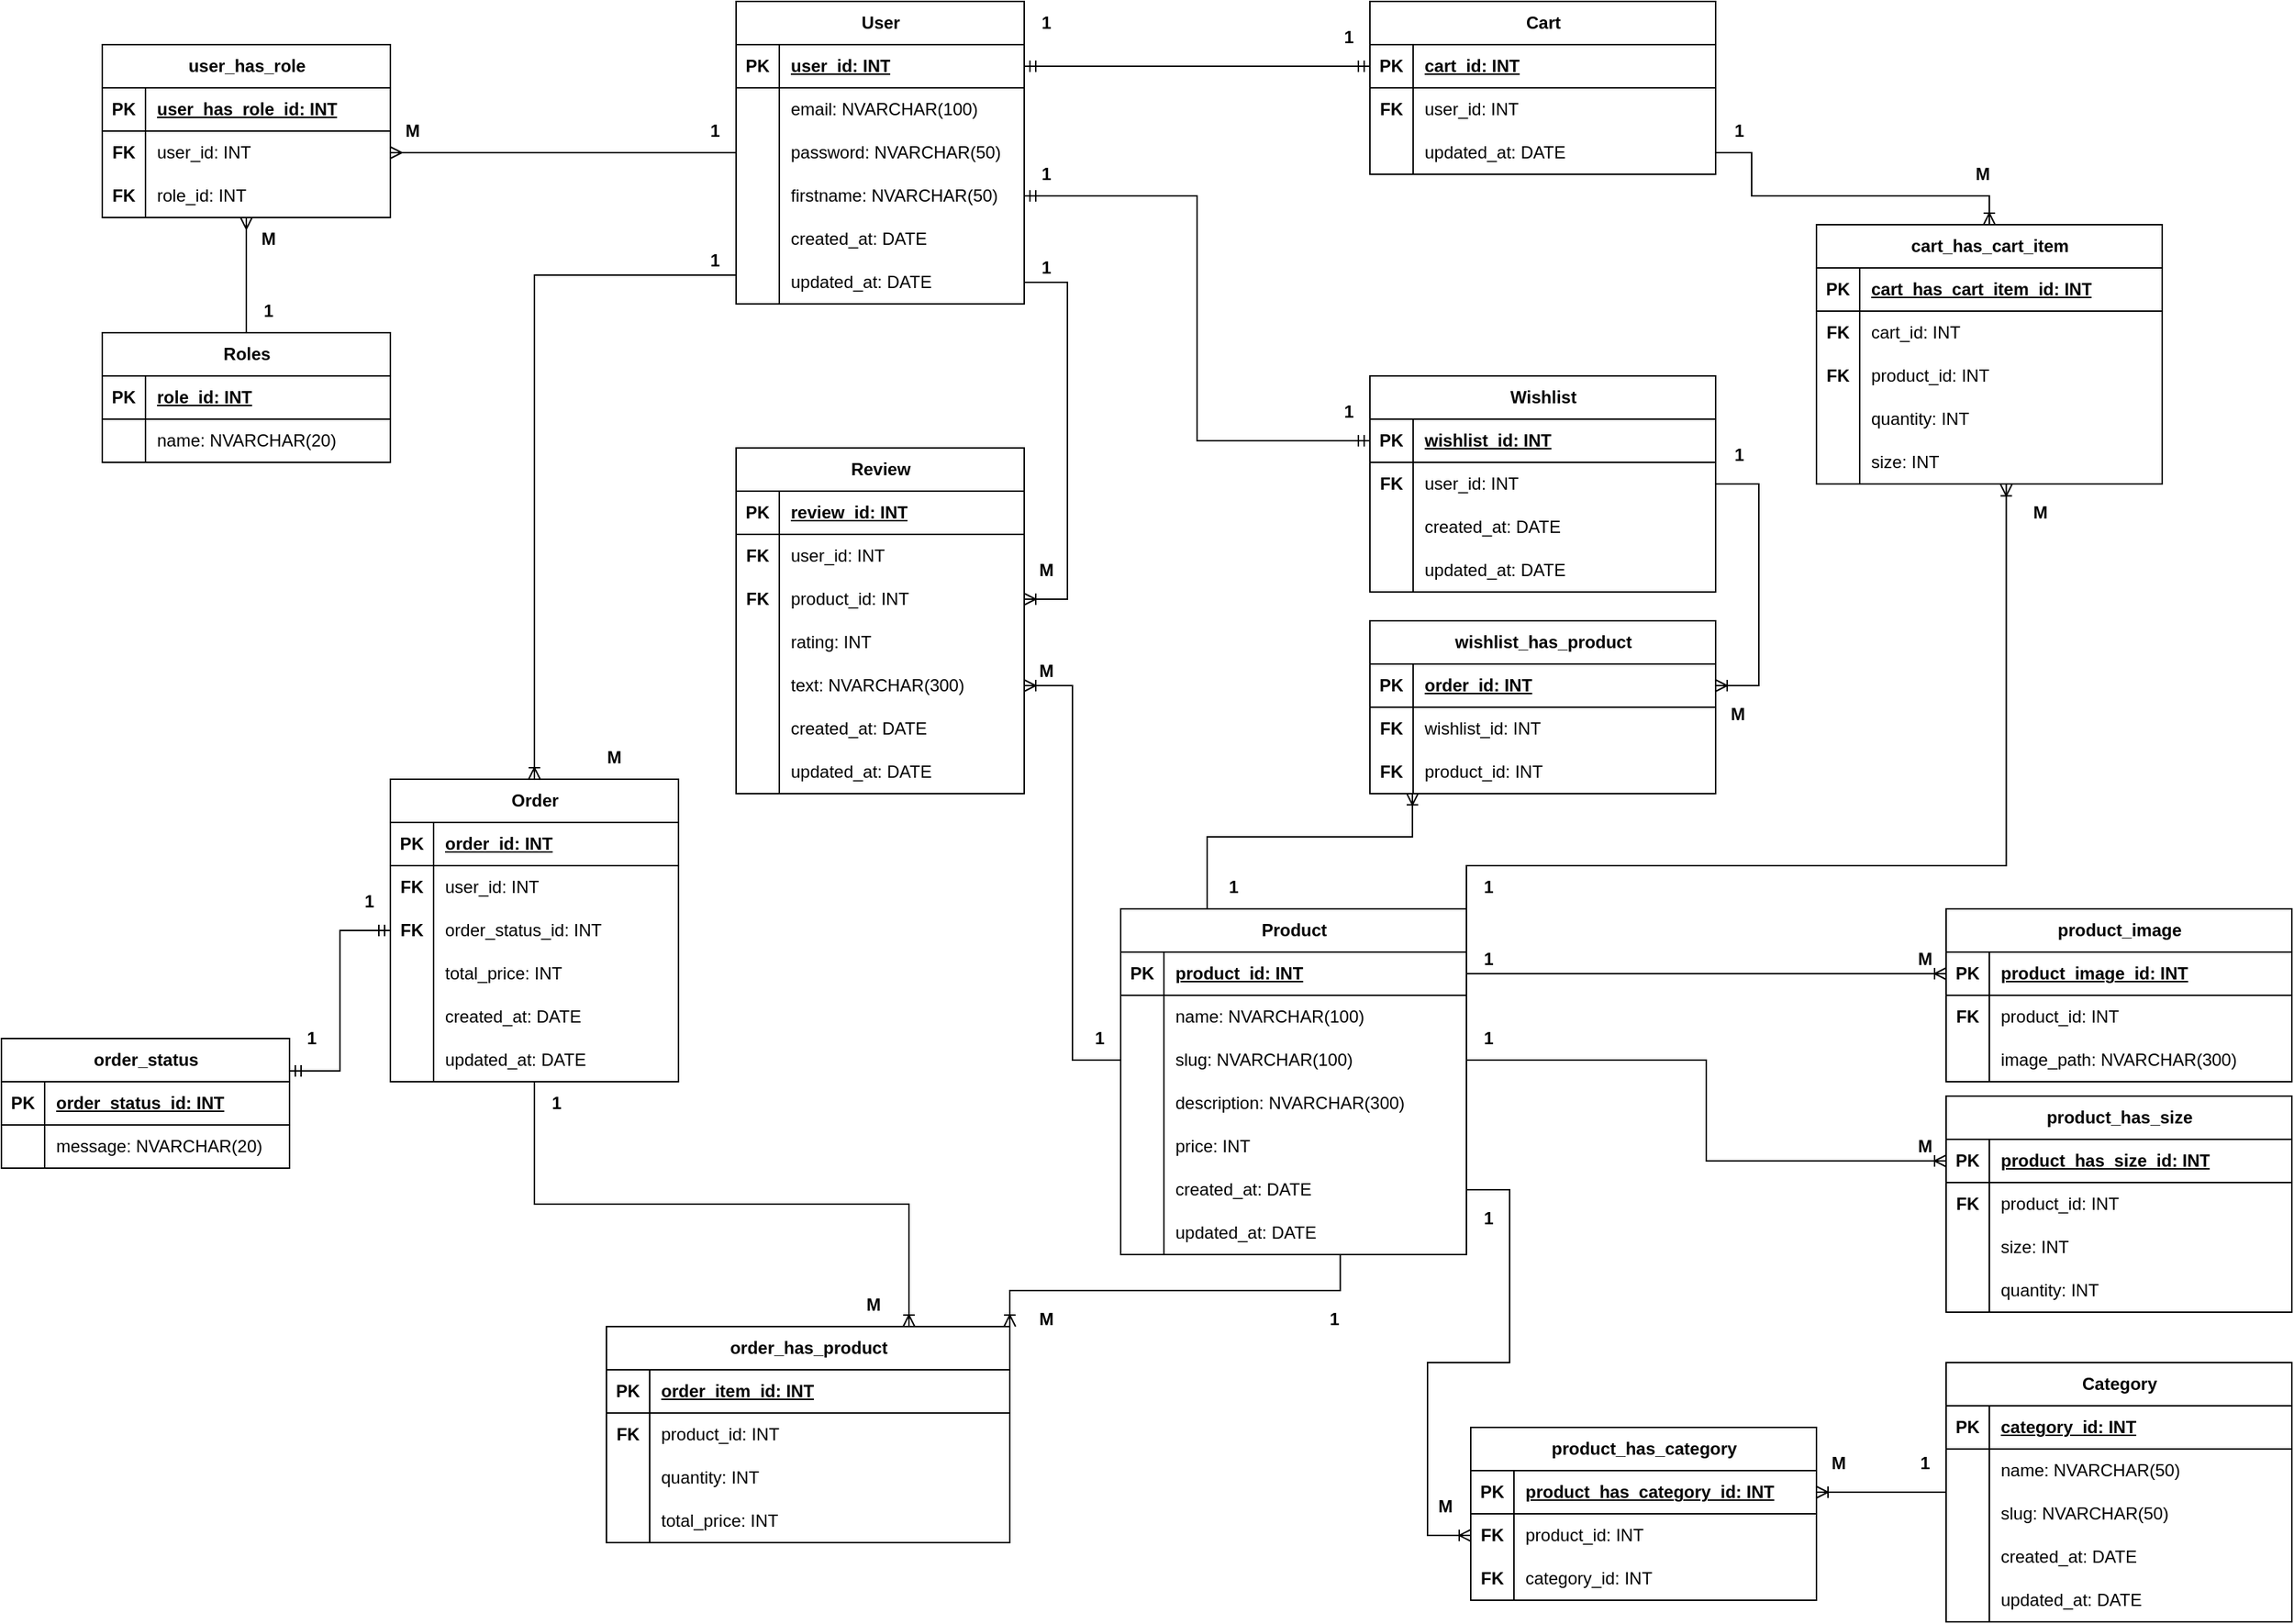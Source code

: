 <mxfile version="21.7.2" type="device">
  <diagram id="Y-lHsGfzWvklkj2IUued" name="Страница — 1">
    <mxGraphModel dx="2206" dy="2344" grid="1" gridSize="10" guides="1" tooltips="1" connect="1" arrows="1" fold="1" page="1" pageScale="1" pageWidth="827" pageHeight="1169" math="0" shadow="0">
      <root>
        <mxCell id="0" />
        <mxCell id="1" parent="0" />
        <mxCell id="SCgPNRUuOLUokb8Qyws3-1" value="User" style="shape=table;startSize=30;container=1;collapsible=1;childLayout=tableLayout;fixedRows=1;rowLines=0;fontStyle=1;align=center;resizeLast=1;html=1;" parent="1" vertex="1">
          <mxGeometry x="560" y="-1150" width="200" height="210" as="geometry" />
        </mxCell>
        <mxCell id="SCgPNRUuOLUokb8Qyws3-2" value="" style="shape=tableRow;horizontal=0;startSize=0;swimlaneHead=0;swimlaneBody=0;fillColor=none;collapsible=0;dropTarget=0;points=[[0,0.5],[1,0.5]];portConstraint=eastwest;top=0;left=0;right=0;bottom=1;" parent="SCgPNRUuOLUokb8Qyws3-1" vertex="1">
          <mxGeometry y="30" width="200" height="30" as="geometry" />
        </mxCell>
        <mxCell id="SCgPNRUuOLUokb8Qyws3-3" value="PK" style="shape=partialRectangle;connectable=0;fillColor=none;top=0;left=0;bottom=0;right=0;fontStyle=1;overflow=hidden;whiteSpace=wrap;html=1;" parent="SCgPNRUuOLUokb8Qyws3-2" vertex="1">
          <mxGeometry width="30" height="30" as="geometry">
            <mxRectangle width="30" height="30" as="alternateBounds" />
          </mxGeometry>
        </mxCell>
        <mxCell id="SCgPNRUuOLUokb8Qyws3-4" value="user_id: INT" style="shape=partialRectangle;connectable=0;fillColor=none;top=0;left=0;bottom=0;right=0;align=left;spacingLeft=6;fontStyle=5;overflow=hidden;whiteSpace=wrap;html=1;" parent="SCgPNRUuOLUokb8Qyws3-2" vertex="1">
          <mxGeometry x="30" width="170" height="30" as="geometry">
            <mxRectangle width="170" height="30" as="alternateBounds" />
          </mxGeometry>
        </mxCell>
        <mxCell id="SCgPNRUuOLUokb8Qyws3-5" value="" style="shape=tableRow;horizontal=0;startSize=0;swimlaneHead=0;swimlaneBody=0;fillColor=none;collapsible=0;dropTarget=0;points=[[0,0.5],[1,0.5]];portConstraint=eastwest;top=0;left=0;right=0;bottom=0;" parent="SCgPNRUuOLUokb8Qyws3-1" vertex="1">
          <mxGeometry y="60" width="200" height="30" as="geometry" />
        </mxCell>
        <mxCell id="SCgPNRUuOLUokb8Qyws3-6" value="" style="shape=partialRectangle;connectable=0;fillColor=none;top=0;left=0;bottom=0;right=0;editable=1;overflow=hidden;whiteSpace=wrap;html=1;" parent="SCgPNRUuOLUokb8Qyws3-5" vertex="1">
          <mxGeometry width="30" height="30" as="geometry">
            <mxRectangle width="30" height="30" as="alternateBounds" />
          </mxGeometry>
        </mxCell>
        <mxCell id="SCgPNRUuOLUokb8Qyws3-7" value="email: NVARCHAR(100)" style="shape=partialRectangle;connectable=0;fillColor=none;top=0;left=0;bottom=0;right=0;align=left;spacingLeft=6;overflow=hidden;whiteSpace=wrap;html=1;" parent="SCgPNRUuOLUokb8Qyws3-5" vertex="1">
          <mxGeometry x="30" width="170" height="30" as="geometry">
            <mxRectangle width="170" height="30" as="alternateBounds" />
          </mxGeometry>
        </mxCell>
        <mxCell id="SCgPNRUuOLUokb8Qyws3-8" value="" style="shape=tableRow;horizontal=0;startSize=0;swimlaneHead=0;swimlaneBody=0;fillColor=none;collapsible=0;dropTarget=0;points=[[0,0.5],[1,0.5]];portConstraint=eastwest;top=0;left=0;right=0;bottom=0;" parent="SCgPNRUuOLUokb8Qyws3-1" vertex="1">
          <mxGeometry y="90" width="200" height="30" as="geometry" />
        </mxCell>
        <mxCell id="SCgPNRUuOLUokb8Qyws3-9" value="" style="shape=partialRectangle;connectable=0;fillColor=none;top=0;left=0;bottom=0;right=0;editable=1;overflow=hidden;whiteSpace=wrap;html=1;" parent="SCgPNRUuOLUokb8Qyws3-8" vertex="1">
          <mxGeometry width="30" height="30" as="geometry">
            <mxRectangle width="30" height="30" as="alternateBounds" />
          </mxGeometry>
        </mxCell>
        <mxCell id="SCgPNRUuOLUokb8Qyws3-10" value="password: NVARCHAR(50)" style="shape=partialRectangle;connectable=0;fillColor=none;top=0;left=0;bottom=0;right=0;align=left;spacingLeft=6;overflow=hidden;whiteSpace=wrap;html=1;" parent="SCgPNRUuOLUokb8Qyws3-8" vertex="1">
          <mxGeometry x="30" width="170" height="30" as="geometry">
            <mxRectangle width="170" height="30" as="alternateBounds" />
          </mxGeometry>
        </mxCell>
        <mxCell id="SCgPNRUuOLUokb8Qyws3-11" value="" style="shape=tableRow;horizontal=0;startSize=0;swimlaneHead=0;swimlaneBody=0;fillColor=none;collapsible=0;dropTarget=0;points=[[0,0.5],[1,0.5]];portConstraint=eastwest;top=0;left=0;right=0;bottom=0;" parent="SCgPNRUuOLUokb8Qyws3-1" vertex="1">
          <mxGeometry y="120" width="200" height="30" as="geometry" />
        </mxCell>
        <mxCell id="SCgPNRUuOLUokb8Qyws3-12" value="" style="shape=partialRectangle;connectable=0;fillColor=none;top=0;left=0;bottom=0;right=0;editable=1;overflow=hidden;whiteSpace=wrap;html=1;" parent="SCgPNRUuOLUokb8Qyws3-11" vertex="1">
          <mxGeometry width="30" height="30" as="geometry">
            <mxRectangle width="30" height="30" as="alternateBounds" />
          </mxGeometry>
        </mxCell>
        <mxCell id="SCgPNRUuOLUokb8Qyws3-13" value="firstname: NVARCHAR(50)" style="shape=partialRectangle;connectable=0;fillColor=none;top=0;left=0;bottom=0;right=0;align=left;spacingLeft=6;overflow=hidden;whiteSpace=wrap;html=1;" parent="SCgPNRUuOLUokb8Qyws3-11" vertex="1">
          <mxGeometry x="30" width="170" height="30" as="geometry">
            <mxRectangle width="170" height="30" as="alternateBounds" />
          </mxGeometry>
        </mxCell>
        <mxCell id="SCgPNRUuOLUokb8Qyws3-54" value="" style="shape=tableRow;horizontal=0;startSize=0;swimlaneHead=0;swimlaneBody=0;fillColor=none;collapsible=0;dropTarget=0;points=[[0,0.5],[1,0.5]];portConstraint=eastwest;top=0;left=0;right=0;bottom=0;" parent="SCgPNRUuOLUokb8Qyws3-1" vertex="1">
          <mxGeometry y="150" width="200" height="30" as="geometry" />
        </mxCell>
        <mxCell id="SCgPNRUuOLUokb8Qyws3-55" value="" style="shape=partialRectangle;connectable=0;fillColor=none;top=0;left=0;bottom=0;right=0;editable=1;overflow=hidden;whiteSpace=wrap;html=1;" parent="SCgPNRUuOLUokb8Qyws3-54" vertex="1">
          <mxGeometry width="30" height="30" as="geometry">
            <mxRectangle width="30" height="30" as="alternateBounds" />
          </mxGeometry>
        </mxCell>
        <mxCell id="SCgPNRUuOLUokb8Qyws3-56" value="created_at: DATE" style="shape=partialRectangle;connectable=0;fillColor=none;top=0;left=0;bottom=0;right=0;align=left;spacingLeft=6;overflow=hidden;whiteSpace=wrap;html=1;" parent="SCgPNRUuOLUokb8Qyws3-54" vertex="1">
          <mxGeometry x="30" width="170" height="30" as="geometry">
            <mxRectangle width="170" height="30" as="alternateBounds" />
          </mxGeometry>
        </mxCell>
        <mxCell id="SCgPNRUuOLUokb8Qyws3-57" value="" style="shape=tableRow;horizontal=0;startSize=0;swimlaneHead=0;swimlaneBody=0;fillColor=none;collapsible=0;dropTarget=0;points=[[0,0.5],[1,0.5]];portConstraint=eastwest;top=0;left=0;right=0;bottom=0;" parent="SCgPNRUuOLUokb8Qyws3-1" vertex="1">
          <mxGeometry y="180" width="200" height="30" as="geometry" />
        </mxCell>
        <mxCell id="SCgPNRUuOLUokb8Qyws3-58" value="" style="shape=partialRectangle;connectable=0;fillColor=none;top=0;left=0;bottom=0;right=0;editable=1;overflow=hidden;whiteSpace=wrap;html=1;" parent="SCgPNRUuOLUokb8Qyws3-57" vertex="1">
          <mxGeometry width="30" height="30" as="geometry">
            <mxRectangle width="30" height="30" as="alternateBounds" />
          </mxGeometry>
        </mxCell>
        <mxCell id="SCgPNRUuOLUokb8Qyws3-59" value="updated_at: DATE" style="shape=partialRectangle;connectable=0;fillColor=none;top=0;left=0;bottom=0;right=0;align=left;spacingLeft=6;overflow=hidden;whiteSpace=wrap;html=1;" parent="SCgPNRUuOLUokb8Qyws3-57" vertex="1">
          <mxGeometry x="30" width="170" height="30" as="geometry">
            <mxRectangle width="170" height="30" as="alternateBounds" />
          </mxGeometry>
        </mxCell>
        <mxCell id="SCgPNRUuOLUokb8Qyws3-28" value="Product" style="shape=table;startSize=30;container=1;collapsible=1;childLayout=tableLayout;fixedRows=1;rowLines=0;fontStyle=1;align=center;resizeLast=1;html=1;" parent="1" vertex="1">
          <mxGeometry x="827" y="-520" width="240" height="240" as="geometry" />
        </mxCell>
        <mxCell id="SCgPNRUuOLUokb8Qyws3-29" value="" style="shape=tableRow;horizontal=0;startSize=0;swimlaneHead=0;swimlaneBody=0;fillColor=none;collapsible=0;dropTarget=0;points=[[0,0.5],[1,0.5]];portConstraint=eastwest;top=0;left=0;right=0;bottom=1;" parent="SCgPNRUuOLUokb8Qyws3-28" vertex="1">
          <mxGeometry y="30" width="240" height="30" as="geometry" />
        </mxCell>
        <mxCell id="SCgPNRUuOLUokb8Qyws3-30" value="PK" style="shape=partialRectangle;connectable=0;fillColor=none;top=0;left=0;bottom=0;right=0;fontStyle=1;overflow=hidden;whiteSpace=wrap;html=1;" parent="SCgPNRUuOLUokb8Qyws3-29" vertex="1">
          <mxGeometry width="30" height="30" as="geometry">
            <mxRectangle width="30" height="30" as="alternateBounds" />
          </mxGeometry>
        </mxCell>
        <mxCell id="SCgPNRUuOLUokb8Qyws3-31" value="product_id: INT" style="shape=partialRectangle;connectable=0;fillColor=none;top=0;left=0;bottom=0;right=0;align=left;spacingLeft=6;fontStyle=5;overflow=hidden;whiteSpace=wrap;html=1;" parent="SCgPNRUuOLUokb8Qyws3-29" vertex="1">
          <mxGeometry x="30" width="210" height="30" as="geometry">
            <mxRectangle width="210" height="30" as="alternateBounds" />
          </mxGeometry>
        </mxCell>
        <mxCell id="SCgPNRUuOLUokb8Qyws3-32" value="" style="shape=tableRow;horizontal=0;startSize=0;swimlaneHead=0;swimlaneBody=0;fillColor=none;collapsible=0;dropTarget=0;points=[[0,0.5],[1,0.5]];portConstraint=eastwest;top=0;left=0;right=0;bottom=0;" parent="SCgPNRUuOLUokb8Qyws3-28" vertex="1">
          <mxGeometry y="60" width="240" height="30" as="geometry" />
        </mxCell>
        <mxCell id="SCgPNRUuOLUokb8Qyws3-33" value="" style="shape=partialRectangle;connectable=0;fillColor=none;top=0;left=0;bottom=0;right=0;editable=1;overflow=hidden;whiteSpace=wrap;html=1;" parent="SCgPNRUuOLUokb8Qyws3-32" vertex="1">
          <mxGeometry width="30" height="30" as="geometry">
            <mxRectangle width="30" height="30" as="alternateBounds" />
          </mxGeometry>
        </mxCell>
        <mxCell id="SCgPNRUuOLUokb8Qyws3-34" value="name: NVARCHAR(100)" style="shape=partialRectangle;connectable=0;fillColor=none;top=0;left=0;bottom=0;right=0;align=left;spacingLeft=6;overflow=hidden;whiteSpace=wrap;html=1;" parent="SCgPNRUuOLUokb8Qyws3-32" vertex="1">
          <mxGeometry x="30" width="210" height="30" as="geometry">
            <mxRectangle width="210" height="30" as="alternateBounds" />
          </mxGeometry>
        </mxCell>
        <mxCell id="SCgPNRUuOLUokb8Qyws3-35" value="" style="shape=tableRow;horizontal=0;startSize=0;swimlaneHead=0;swimlaneBody=0;fillColor=none;collapsible=0;dropTarget=0;points=[[0,0.5],[1,0.5]];portConstraint=eastwest;top=0;left=0;right=0;bottom=0;" parent="SCgPNRUuOLUokb8Qyws3-28" vertex="1">
          <mxGeometry y="90" width="240" height="30" as="geometry" />
        </mxCell>
        <mxCell id="SCgPNRUuOLUokb8Qyws3-36" value="" style="shape=partialRectangle;connectable=0;fillColor=none;top=0;left=0;bottom=0;right=0;editable=1;overflow=hidden;whiteSpace=wrap;html=1;" parent="SCgPNRUuOLUokb8Qyws3-35" vertex="1">
          <mxGeometry width="30" height="30" as="geometry">
            <mxRectangle width="30" height="30" as="alternateBounds" />
          </mxGeometry>
        </mxCell>
        <mxCell id="SCgPNRUuOLUokb8Qyws3-37" value="slug: NVARCHAR(100)" style="shape=partialRectangle;connectable=0;fillColor=none;top=0;left=0;bottom=0;right=0;align=left;spacingLeft=6;overflow=hidden;whiteSpace=wrap;html=1;" parent="SCgPNRUuOLUokb8Qyws3-35" vertex="1">
          <mxGeometry x="30" width="210" height="30" as="geometry">
            <mxRectangle width="210" height="30" as="alternateBounds" />
          </mxGeometry>
        </mxCell>
        <mxCell id="SCgPNRUuOLUokb8Qyws3-41" value="" style="shape=tableRow;horizontal=0;startSize=0;swimlaneHead=0;swimlaneBody=0;fillColor=none;collapsible=0;dropTarget=0;points=[[0,0.5],[1,0.5]];portConstraint=eastwest;top=0;left=0;right=0;bottom=0;" parent="SCgPNRUuOLUokb8Qyws3-28" vertex="1">
          <mxGeometry y="120" width="240" height="30" as="geometry" />
        </mxCell>
        <mxCell id="SCgPNRUuOLUokb8Qyws3-42" value="" style="shape=partialRectangle;connectable=0;fillColor=none;top=0;left=0;bottom=0;right=0;editable=1;overflow=hidden;whiteSpace=wrap;html=1;" parent="SCgPNRUuOLUokb8Qyws3-41" vertex="1">
          <mxGeometry width="30" height="30" as="geometry">
            <mxRectangle width="30" height="30" as="alternateBounds" />
          </mxGeometry>
        </mxCell>
        <mxCell id="SCgPNRUuOLUokb8Qyws3-43" value="description: NVARCHAR(300)" style="shape=partialRectangle;connectable=0;fillColor=none;top=0;left=0;bottom=0;right=0;align=left;spacingLeft=6;overflow=hidden;whiteSpace=wrap;html=1;" parent="SCgPNRUuOLUokb8Qyws3-41" vertex="1">
          <mxGeometry x="30" width="210" height="30" as="geometry">
            <mxRectangle width="210" height="30" as="alternateBounds" />
          </mxGeometry>
        </mxCell>
        <mxCell id="SCgPNRUuOLUokb8Qyws3-44" value="" style="shape=tableRow;horizontal=0;startSize=0;swimlaneHead=0;swimlaneBody=0;fillColor=none;collapsible=0;dropTarget=0;points=[[0,0.5],[1,0.5]];portConstraint=eastwest;top=0;left=0;right=0;bottom=0;" parent="SCgPNRUuOLUokb8Qyws3-28" vertex="1">
          <mxGeometry y="150" width="240" height="30" as="geometry" />
        </mxCell>
        <mxCell id="SCgPNRUuOLUokb8Qyws3-45" value="" style="shape=partialRectangle;connectable=0;fillColor=none;top=0;left=0;bottom=0;right=0;editable=1;overflow=hidden;whiteSpace=wrap;html=1;" parent="SCgPNRUuOLUokb8Qyws3-44" vertex="1">
          <mxGeometry width="30" height="30" as="geometry">
            <mxRectangle width="30" height="30" as="alternateBounds" />
          </mxGeometry>
        </mxCell>
        <mxCell id="SCgPNRUuOLUokb8Qyws3-46" value="price: INT" style="shape=partialRectangle;connectable=0;fillColor=none;top=0;left=0;bottom=0;right=0;align=left;spacingLeft=6;overflow=hidden;whiteSpace=wrap;html=1;" parent="SCgPNRUuOLUokb8Qyws3-44" vertex="1">
          <mxGeometry x="30" width="210" height="30" as="geometry">
            <mxRectangle width="210" height="30" as="alternateBounds" />
          </mxGeometry>
        </mxCell>
        <mxCell id="SCgPNRUuOLUokb8Qyws3-120" value="" style="shape=tableRow;horizontal=0;startSize=0;swimlaneHead=0;swimlaneBody=0;fillColor=none;collapsible=0;dropTarget=0;points=[[0,0.5],[1,0.5]];portConstraint=eastwest;top=0;left=0;right=0;bottom=0;" parent="SCgPNRUuOLUokb8Qyws3-28" vertex="1">
          <mxGeometry y="180" width="240" height="30" as="geometry" />
        </mxCell>
        <mxCell id="SCgPNRUuOLUokb8Qyws3-121" value="" style="shape=partialRectangle;connectable=0;fillColor=none;top=0;left=0;bottom=0;right=0;editable=1;overflow=hidden;whiteSpace=wrap;html=1;" parent="SCgPNRUuOLUokb8Qyws3-120" vertex="1">
          <mxGeometry width="30" height="30" as="geometry">
            <mxRectangle width="30" height="30" as="alternateBounds" />
          </mxGeometry>
        </mxCell>
        <mxCell id="SCgPNRUuOLUokb8Qyws3-122" value="created_at: DATE" style="shape=partialRectangle;connectable=0;fillColor=none;top=0;left=0;bottom=0;right=0;align=left;spacingLeft=6;overflow=hidden;whiteSpace=wrap;html=1;" parent="SCgPNRUuOLUokb8Qyws3-120" vertex="1">
          <mxGeometry x="30" width="210" height="30" as="geometry">
            <mxRectangle width="210" height="30" as="alternateBounds" />
          </mxGeometry>
        </mxCell>
        <mxCell id="SCgPNRUuOLUokb8Qyws3-123" value="" style="shape=tableRow;horizontal=0;startSize=0;swimlaneHead=0;swimlaneBody=0;fillColor=none;collapsible=0;dropTarget=0;points=[[0,0.5],[1,0.5]];portConstraint=eastwest;top=0;left=0;right=0;bottom=0;" parent="SCgPNRUuOLUokb8Qyws3-28" vertex="1">
          <mxGeometry y="210" width="240" height="30" as="geometry" />
        </mxCell>
        <mxCell id="SCgPNRUuOLUokb8Qyws3-124" value="" style="shape=partialRectangle;connectable=0;fillColor=none;top=0;left=0;bottom=0;right=0;editable=1;overflow=hidden;whiteSpace=wrap;html=1;" parent="SCgPNRUuOLUokb8Qyws3-123" vertex="1">
          <mxGeometry width="30" height="30" as="geometry">
            <mxRectangle width="30" height="30" as="alternateBounds" />
          </mxGeometry>
        </mxCell>
        <mxCell id="SCgPNRUuOLUokb8Qyws3-125" value="updated_at: DATE" style="shape=partialRectangle;connectable=0;fillColor=none;top=0;left=0;bottom=0;right=0;align=left;spacingLeft=6;overflow=hidden;whiteSpace=wrap;html=1;" parent="SCgPNRUuOLUokb8Qyws3-123" vertex="1">
          <mxGeometry x="30" width="210" height="30" as="geometry">
            <mxRectangle width="210" height="30" as="alternateBounds" />
          </mxGeometry>
        </mxCell>
        <mxCell id="SCgPNRUuOLUokb8Qyws3-63" value="Roles" style="shape=table;startSize=30;container=1;collapsible=1;childLayout=tableLayout;fixedRows=1;rowLines=0;fontStyle=1;align=center;resizeLast=1;html=1;" parent="1" vertex="1">
          <mxGeometry x="120" y="-920" width="200" height="90" as="geometry" />
        </mxCell>
        <mxCell id="SCgPNRUuOLUokb8Qyws3-64" value="" style="shape=tableRow;horizontal=0;startSize=0;swimlaneHead=0;swimlaneBody=0;fillColor=none;collapsible=0;dropTarget=0;points=[[0,0.5],[1,0.5]];portConstraint=eastwest;top=0;left=0;right=0;bottom=1;" parent="SCgPNRUuOLUokb8Qyws3-63" vertex="1">
          <mxGeometry y="30" width="200" height="30" as="geometry" />
        </mxCell>
        <mxCell id="SCgPNRUuOLUokb8Qyws3-65" value="PK" style="shape=partialRectangle;connectable=0;fillColor=none;top=0;left=0;bottom=0;right=0;fontStyle=1;overflow=hidden;whiteSpace=wrap;html=1;" parent="SCgPNRUuOLUokb8Qyws3-64" vertex="1">
          <mxGeometry width="30" height="30" as="geometry">
            <mxRectangle width="30" height="30" as="alternateBounds" />
          </mxGeometry>
        </mxCell>
        <mxCell id="SCgPNRUuOLUokb8Qyws3-66" value="role_id: INT" style="shape=partialRectangle;connectable=0;fillColor=none;top=0;left=0;bottom=0;right=0;align=left;spacingLeft=6;fontStyle=5;overflow=hidden;whiteSpace=wrap;html=1;" parent="SCgPNRUuOLUokb8Qyws3-64" vertex="1">
          <mxGeometry x="30" width="170" height="30" as="geometry">
            <mxRectangle width="170" height="30" as="alternateBounds" />
          </mxGeometry>
        </mxCell>
        <mxCell id="SCgPNRUuOLUokb8Qyws3-67" value="" style="shape=tableRow;horizontal=0;startSize=0;swimlaneHead=0;swimlaneBody=0;fillColor=none;collapsible=0;dropTarget=0;points=[[0,0.5],[1,0.5]];portConstraint=eastwest;top=0;left=0;right=0;bottom=0;" parent="SCgPNRUuOLUokb8Qyws3-63" vertex="1">
          <mxGeometry y="60" width="200" height="30" as="geometry" />
        </mxCell>
        <mxCell id="SCgPNRUuOLUokb8Qyws3-68" value="" style="shape=partialRectangle;connectable=0;fillColor=none;top=0;left=0;bottom=0;right=0;editable=1;overflow=hidden;whiteSpace=wrap;html=1;" parent="SCgPNRUuOLUokb8Qyws3-67" vertex="1">
          <mxGeometry width="30" height="30" as="geometry">
            <mxRectangle width="30" height="30" as="alternateBounds" />
          </mxGeometry>
        </mxCell>
        <mxCell id="SCgPNRUuOLUokb8Qyws3-69" value="name: NVARCHAR(20)" style="shape=partialRectangle;connectable=0;fillColor=none;top=0;left=0;bottom=0;right=0;align=left;spacingLeft=6;overflow=hidden;whiteSpace=wrap;html=1;" parent="SCgPNRUuOLUokb8Qyws3-67" vertex="1">
          <mxGeometry x="30" width="170" height="30" as="geometry">
            <mxRectangle width="170" height="30" as="alternateBounds" />
          </mxGeometry>
        </mxCell>
        <mxCell id="SCgPNRUuOLUokb8Qyws3-91" value="Category" style="shape=table;startSize=30;container=1;collapsible=1;childLayout=tableLayout;fixedRows=1;rowLines=0;fontStyle=1;align=center;resizeLast=1;html=1;" parent="1" vertex="1">
          <mxGeometry x="1400" y="-205" width="240" height="180" as="geometry" />
        </mxCell>
        <mxCell id="SCgPNRUuOLUokb8Qyws3-92" value="" style="shape=tableRow;horizontal=0;startSize=0;swimlaneHead=0;swimlaneBody=0;fillColor=none;collapsible=0;dropTarget=0;points=[[0,0.5],[1,0.5]];portConstraint=eastwest;top=0;left=0;right=0;bottom=1;" parent="SCgPNRUuOLUokb8Qyws3-91" vertex="1">
          <mxGeometry y="30" width="240" height="30" as="geometry" />
        </mxCell>
        <mxCell id="SCgPNRUuOLUokb8Qyws3-93" value="PK" style="shape=partialRectangle;connectable=0;fillColor=none;top=0;left=0;bottom=0;right=0;fontStyle=1;overflow=hidden;whiteSpace=wrap;html=1;" parent="SCgPNRUuOLUokb8Qyws3-92" vertex="1">
          <mxGeometry width="30" height="30" as="geometry">
            <mxRectangle width="30" height="30" as="alternateBounds" />
          </mxGeometry>
        </mxCell>
        <mxCell id="SCgPNRUuOLUokb8Qyws3-94" value="category_id: INT" style="shape=partialRectangle;connectable=0;fillColor=none;top=0;left=0;bottom=0;right=0;align=left;spacingLeft=6;fontStyle=5;overflow=hidden;whiteSpace=wrap;html=1;" parent="SCgPNRUuOLUokb8Qyws3-92" vertex="1">
          <mxGeometry x="30" width="210" height="30" as="geometry">
            <mxRectangle width="210" height="30" as="alternateBounds" />
          </mxGeometry>
        </mxCell>
        <mxCell id="SCgPNRUuOLUokb8Qyws3-95" value="" style="shape=tableRow;horizontal=0;startSize=0;swimlaneHead=0;swimlaneBody=0;fillColor=none;collapsible=0;dropTarget=0;points=[[0,0.5],[1,0.5]];portConstraint=eastwest;top=0;left=0;right=0;bottom=0;" parent="SCgPNRUuOLUokb8Qyws3-91" vertex="1">
          <mxGeometry y="60" width="240" height="30" as="geometry" />
        </mxCell>
        <mxCell id="SCgPNRUuOLUokb8Qyws3-96" value="" style="shape=partialRectangle;connectable=0;fillColor=none;top=0;left=0;bottom=0;right=0;editable=1;overflow=hidden;whiteSpace=wrap;html=1;" parent="SCgPNRUuOLUokb8Qyws3-95" vertex="1">
          <mxGeometry width="30" height="30" as="geometry">
            <mxRectangle width="30" height="30" as="alternateBounds" />
          </mxGeometry>
        </mxCell>
        <mxCell id="SCgPNRUuOLUokb8Qyws3-97" value="name: NVARCHAR(50)" style="shape=partialRectangle;connectable=0;fillColor=none;top=0;left=0;bottom=0;right=0;align=left;spacingLeft=6;overflow=hidden;whiteSpace=wrap;html=1;" parent="SCgPNRUuOLUokb8Qyws3-95" vertex="1">
          <mxGeometry x="30" width="210" height="30" as="geometry">
            <mxRectangle width="210" height="30" as="alternateBounds" />
          </mxGeometry>
        </mxCell>
        <mxCell id="SCgPNRUuOLUokb8Qyws3-98" value="" style="shape=tableRow;horizontal=0;startSize=0;swimlaneHead=0;swimlaneBody=0;fillColor=none;collapsible=0;dropTarget=0;points=[[0,0.5],[1,0.5]];portConstraint=eastwest;top=0;left=0;right=0;bottom=0;" parent="SCgPNRUuOLUokb8Qyws3-91" vertex="1">
          <mxGeometry y="90" width="240" height="30" as="geometry" />
        </mxCell>
        <mxCell id="SCgPNRUuOLUokb8Qyws3-99" value="" style="shape=partialRectangle;connectable=0;fillColor=none;top=0;left=0;bottom=0;right=0;editable=1;overflow=hidden;whiteSpace=wrap;html=1;" parent="SCgPNRUuOLUokb8Qyws3-98" vertex="1">
          <mxGeometry width="30" height="30" as="geometry">
            <mxRectangle width="30" height="30" as="alternateBounds" />
          </mxGeometry>
        </mxCell>
        <mxCell id="SCgPNRUuOLUokb8Qyws3-100" value="slug: NVARCHAR(50)" style="shape=partialRectangle;connectable=0;fillColor=none;top=0;left=0;bottom=0;right=0;align=left;spacingLeft=6;overflow=hidden;whiteSpace=wrap;html=1;" parent="SCgPNRUuOLUokb8Qyws3-98" vertex="1">
          <mxGeometry x="30" width="210" height="30" as="geometry">
            <mxRectangle width="210" height="30" as="alternateBounds" />
          </mxGeometry>
        </mxCell>
        <mxCell id="SCgPNRUuOLUokb8Qyws3-113" value="" style="shape=tableRow;horizontal=0;startSize=0;swimlaneHead=0;swimlaneBody=0;fillColor=none;collapsible=0;dropTarget=0;points=[[0,0.5],[1,0.5]];portConstraint=eastwest;top=0;left=0;right=0;bottom=0;" parent="SCgPNRUuOLUokb8Qyws3-91" vertex="1">
          <mxGeometry y="120" width="240" height="30" as="geometry" />
        </mxCell>
        <mxCell id="SCgPNRUuOLUokb8Qyws3-114" value="" style="shape=partialRectangle;connectable=0;fillColor=none;top=0;left=0;bottom=0;right=0;editable=1;overflow=hidden;whiteSpace=wrap;html=1;" parent="SCgPNRUuOLUokb8Qyws3-113" vertex="1">
          <mxGeometry width="30" height="30" as="geometry">
            <mxRectangle width="30" height="30" as="alternateBounds" />
          </mxGeometry>
        </mxCell>
        <mxCell id="SCgPNRUuOLUokb8Qyws3-115" value="created_at: DATE" style="shape=partialRectangle;connectable=0;fillColor=none;top=0;left=0;bottom=0;right=0;align=left;spacingLeft=6;overflow=hidden;whiteSpace=wrap;html=1;" parent="SCgPNRUuOLUokb8Qyws3-113" vertex="1">
          <mxGeometry x="30" width="210" height="30" as="geometry">
            <mxRectangle width="210" height="30" as="alternateBounds" />
          </mxGeometry>
        </mxCell>
        <mxCell id="SCgPNRUuOLUokb8Qyws3-116" value="" style="shape=tableRow;horizontal=0;startSize=0;swimlaneHead=0;swimlaneBody=0;fillColor=none;collapsible=0;dropTarget=0;points=[[0,0.5],[1,0.5]];portConstraint=eastwest;top=0;left=0;right=0;bottom=0;" parent="SCgPNRUuOLUokb8Qyws3-91" vertex="1">
          <mxGeometry y="150" width="240" height="30" as="geometry" />
        </mxCell>
        <mxCell id="SCgPNRUuOLUokb8Qyws3-117" value="" style="shape=partialRectangle;connectable=0;fillColor=none;top=0;left=0;bottom=0;right=0;editable=1;overflow=hidden;whiteSpace=wrap;html=1;" parent="SCgPNRUuOLUokb8Qyws3-116" vertex="1">
          <mxGeometry width="30" height="30" as="geometry">
            <mxRectangle width="30" height="30" as="alternateBounds" />
          </mxGeometry>
        </mxCell>
        <mxCell id="SCgPNRUuOLUokb8Qyws3-118" value="updated_at: DATE" style="shape=partialRectangle;connectable=0;fillColor=none;top=0;left=0;bottom=0;right=0;align=left;spacingLeft=6;overflow=hidden;whiteSpace=wrap;html=1;" parent="SCgPNRUuOLUokb8Qyws3-116" vertex="1">
          <mxGeometry x="30" width="210" height="30" as="geometry">
            <mxRectangle width="210" height="30" as="alternateBounds" />
          </mxGeometry>
        </mxCell>
        <mxCell id="SCgPNRUuOLUokb8Qyws3-127" value="Review" style="shape=table;startSize=30;container=1;collapsible=1;childLayout=tableLayout;fixedRows=1;rowLines=0;fontStyle=1;align=center;resizeLast=1;html=1;" parent="1" vertex="1">
          <mxGeometry x="560" y="-840" width="200" height="240" as="geometry" />
        </mxCell>
        <mxCell id="SCgPNRUuOLUokb8Qyws3-128" value="" style="shape=tableRow;horizontal=0;startSize=0;swimlaneHead=0;swimlaneBody=0;fillColor=none;collapsible=0;dropTarget=0;points=[[0,0.5],[1,0.5]];portConstraint=eastwest;top=0;left=0;right=0;bottom=1;" parent="SCgPNRUuOLUokb8Qyws3-127" vertex="1">
          <mxGeometry y="30" width="200" height="30" as="geometry" />
        </mxCell>
        <mxCell id="SCgPNRUuOLUokb8Qyws3-129" value="PK" style="shape=partialRectangle;connectable=0;fillColor=none;top=0;left=0;bottom=0;right=0;fontStyle=1;overflow=hidden;whiteSpace=wrap;html=1;" parent="SCgPNRUuOLUokb8Qyws3-128" vertex="1">
          <mxGeometry width="30" height="30" as="geometry">
            <mxRectangle width="30" height="30" as="alternateBounds" />
          </mxGeometry>
        </mxCell>
        <mxCell id="SCgPNRUuOLUokb8Qyws3-130" value="review_id: INT" style="shape=partialRectangle;connectable=0;fillColor=none;top=0;left=0;bottom=0;right=0;align=left;spacingLeft=6;fontStyle=5;overflow=hidden;whiteSpace=wrap;html=1;" parent="SCgPNRUuOLUokb8Qyws3-128" vertex="1">
          <mxGeometry x="30" width="170" height="30" as="geometry">
            <mxRectangle width="170" height="30" as="alternateBounds" />
          </mxGeometry>
        </mxCell>
        <mxCell id="Rafqey58kUYxg9NfqkZJ-21" value="" style="shape=tableRow;horizontal=0;startSize=0;swimlaneHead=0;swimlaneBody=0;fillColor=none;collapsible=0;dropTarget=0;points=[[0,0.5],[1,0.5]];portConstraint=eastwest;top=0;left=0;right=0;bottom=0;" vertex="1" parent="SCgPNRUuOLUokb8Qyws3-127">
          <mxGeometry y="60" width="200" height="30" as="geometry" />
        </mxCell>
        <mxCell id="Rafqey58kUYxg9NfqkZJ-22" value="&lt;b style=&quot;border-color: var(--border-color);&quot;&gt;FK&lt;/b&gt;" style="shape=partialRectangle;connectable=0;fillColor=none;top=0;left=0;bottom=0;right=0;editable=1;overflow=hidden;whiteSpace=wrap;html=1;" vertex="1" parent="Rafqey58kUYxg9NfqkZJ-21">
          <mxGeometry width="30" height="30" as="geometry">
            <mxRectangle width="30" height="30" as="alternateBounds" />
          </mxGeometry>
        </mxCell>
        <mxCell id="Rafqey58kUYxg9NfqkZJ-23" value="user_id: INT" style="shape=partialRectangle;connectable=0;fillColor=none;top=0;left=0;bottom=0;right=0;align=left;spacingLeft=6;overflow=hidden;whiteSpace=wrap;html=1;" vertex="1" parent="Rafqey58kUYxg9NfqkZJ-21">
          <mxGeometry x="30" width="170" height="30" as="geometry">
            <mxRectangle width="170" height="30" as="alternateBounds" />
          </mxGeometry>
        </mxCell>
        <mxCell id="SCgPNRUuOLUokb8Qyws3-140" value="" style="shape=tableRow;horizontal=0;startSize=0;swimlaneHead=0;swimlaneBody=0;fillColor=none;collapsible=0;dropTarget=0;points=[[0,0.5],[1,0.5]];portConstraint=eastwest;top=0;left=0;right=0;bottom=0;" parent="SCgPNRUuOLUokb8Qyws3-127" vertex="1">
          <mxGeometry y="90" width="200" height="30" as="geometry" />
        </mxCell>
        <mxCell id="SCgPNRUuOLUokb8Qyws3-141" value="&lt;b style=&quot;border-color: var(--border-color);&quot;&gt;FK&lt;/b&gt;" style="shape=partialRectangle;connectable=0;fillColor=none;top=0;left=0;bottom=0;right=0;editable=1;overflow=hidden;whiteSpace=wrap;html=1;" parent="SCgPNRUuOLUokb8Qyws3-140" vertex="1">
          <mxGeometry width="30" height="30" as="geometry">
            <mxRectangle width="30" height="30" as="alternateBounds" />
          </mxGeometry>
        </mxCell>
        <mxCell id="SCgPNRUuOLUokb8Qyws3-142" value="product_id: INT" style="shape=partialRectangle;connectable=0;fillColor=none;top=0;left=0;bottom=0;right=0;align=left;spacingLeft=6;overflow=hidden;whiteSpace=wrap;html=1;" parent="SCgPNRUuOLUokb8Qyws3-140" vertex="1">
          <mxGeometry x="30" width="170" height="30" as="geometry">
            <mxRectangle width="170" height="30" as="alternateBounds" />
          </mxGeometry>
        </mxCell>
        <mxCell id="SCgPNRUuOLUokb8Qyws3-131" value="" style="shape=tableRow;horizontal=0;startSize=0;swimlaneHead=0;swimlaneBody=0;fillColor=none;collapsible=0;dropTarget=0;points=[[0,0.5],[1,0.5]];portConstraint=eastwest;top=0;left=0;right=0;bottom=0;" parent="SCgPNRUuOLUokb8Qyws3-127" vertex="1">
          <mxGeometry y="120" width="200" height="30" as="geometry" />
        </mxCell>
        <mxCell id="SCgPNRUuOLUokb8Qyws3-132" value="" style="shape=partialRectangle;connectable=0;fillColor=none;top=0;left=0;bottom=0;right=0;editable=1;overflow=hidden;whiteSpace=wrap;html=1;" parent="SCgPNRUuOLUokb8Qyws3-131" vertex="1">
          <mxGeometry width="30" height="30" as="geometry">
            <mxRectangle width="30" height="30" as="alternateBounds" />
          </mxGeometry>
        </mxCell>
        <mxCell id="SCgPNRUuOLUokb8Qyws3-133" value="rating: INT" style="shape=partialRectangle;connectable=0;fillColor=none;top=0;left=0;bottom=0;right=0;align=left;spacingLeft=6;overflow=hidden;whiteSpace=wrap;html=1;" parent="SCgPNRUuOLUokb8Qyws3-131" vertex="1">
          <mxGeometry x="30" width="170" height="30" as="geometry">
            <mxRectangle width="170" height="30" as="alternateBounds" />
          </mxGeometry>
        </mxCell>
        <mxCell id="SCgPNRUuOLUokb8Qyws3-134" value="" style="shape=tableRow;horizontal=0;startSize=0;swimlaneHead=0;swimlaneBody=0;fillColor=none;collapsible=0;dropTarget=0;points=[[0,0.5],[1,0.5]];portConstraint=eastwest;top=0;left=0;right=0;bottom=0;" parent="SCgPNRUuOLUokb8Qyws3-127" vertex="1">
          <mxGeometry y="150" width="200" height="30" as="geometry" />
        </mxCell>
        <mxCell id="SCgPNRUuOLUokb8Qyws3-135" value="" style="shape=partialRectangle;connectable=0;fillColor=none;top=0;left=0;bottom=0;right=0;editable=1;overflow=hidden;whiteSpace=wrap;html=1;" parent="SCgPNRUuOLUokb8Qyws3-134" vertex="1">
          <mxGeometry width="30" height="30" as="geometry">
            <mxRectangle width="30" height="30" as="alternateBounds" />
          </mxGeometry>
        </mxCell>
        <mxCell id="SCgPNRUuOLUokb8Qyws3-136" value="text: NVARCHAR(300)" style="shape=partialRectangle;connectable=0;fillColor=none;top=0;left=0;bottom=0;right=0;align=left;spacingLeft=6;overflow=hidden;whiteSpace=wrap;html=1;" parent="SCgPNRUuOLUokb8Qyws3-134" vertex="1">
          <mxGeometry x="30" width="170" height="30" as="geometry">
            <mxRectangle width="170" height="30" as="alternateBounds" />
          </mxGeometry>
        </mxCell>
        <mxCell id="SCgPNRUuOLUokb8Qyws3-143" value="" style="shape=tableRow;horizontal=0;startSize=0;swimlaneHead=0;swimlaneBody=0;fillColor=none;collapsible=0;dropTarget=0;points=[[0,0.5],[1,0.5]];portConstraint=eastwest;top=0;left=0;right=0;bottom=0;" parent="SCgPNRUuOLUokb8Qyws3-127" vertex="1">
          <mxGeometry y="180" width="200" height="30" as="geometry" />
        </mxCell>
        <mxCell id="SCgPNRUuOLUokb8Qyws3-144" value="" style="shape=partialRectangle;connectable=0;fillColor=none;top=0;left=0;bottom=0;right=0;editable=1;overflow=hidden;whiteSpace=wrap;html=1;" parent="SCgPNRUuOLUokb8Qyws3-143" vertex="1">
          <mxGeometry width="30" height="30" as="geometry">
            <mxRectangle width="30" height="30" as="alternateBounds" />
          </mxGeometry>
        </mxCell>
        <mxCell id="SCgPNRUuOLUokb8Qyws3-145" value="created_at: DATE" style="shape=partialRectangle;connectable=0;fillColor=none;top=0;left=0;bottom=0;right=0;align=left;spacingLeft=6;overflow=hidden;whiteSpace=wrap;html=1;" parent="SCgPNRUuOLUokb8Qyws3-143" vertex="1">
          <mxGeometry x="30" width="170" height="30" as="geometry">
            <mxRectangle width="170" height="30" as="alternateBounds" />
          </mxGeometry>
        </mxCell>
        <mxCell id="SCgPNRUuOLUokb8Qyws3-146" value="" style="shape=tableRow;horizontal=0;startSize=0;swimlaneHead=0;swimlaneBody=0;fillColor=none;collapsible=0;dropTarget=0;points=[[0,0.5],[1,0.5]];portConstraint=eastwest;top=0;left=0;right=0;bottom=0;" parent="SCgPNRUuOLUokb8Qyws3-127" vertex="1">
          <mxGeometry y="210" width="200" height="30" as="geometry" />
        </mxCell>
        <mxCell id="SCgPNRUuOLUokb8Qyws3-147" value="" style="shape=partialRectangle;connectable=0;fillColor=none;top=0;left=0;bottom=0;right=0;editable=1;overflow=hidden;whiteSpace=wrap;html=1;" parent="SCgPNRUuOLUokb8Qyws3-146" vertex="1">
          <mxGeometry width="30" height="30" as="geometry">
            <mxRectangle width="30" height="30" as="alternateBounds" />
          </mxGeometry>
        </mxCell>
        <mxCell id="SCgPNRUuOLUokb8Qyws3-148" value="updated_at: DATE" style="shape=partialRectangle;connectable=0;fillColor=none;top=0;left=0;bottom=0;right=0;align=left;spacingLeft=6;overflow=hidden;whiteSpace=wrap;html=1;" parent="SCgPNRUuOLUokb8Qyws3-146" vertex="1">
          <mxGeometry x="30" width="170" height="30" as="geometry">
            <mxRectangle width="170" height="30" as="alternateBounds" />
          </mxGeometry>
        </mxCell>
        <mxCell id="SCgPNRUuOLUokb8Qyws3-161" value="Cart" style="shape=table;startSize=30;container=1;collapsible=1;childLayout=tableLayout;fixedRows=1;rowLines=0;fontStyle=1;align=center;resizeLast=1;html=1;" parent="1" vertex="1">
          <mxGeometry x="1000" y="-1150" width="240" height="120" as="geometry" />
        </mxCell>
        <mxCell id="SCgPNRUuOLUokb8Qyws3-162" value="" style="shape=tableRow;horizontal=0;startSize=0;swimlaneHead=0;swimlaneBody=0;fillColor=none;collapsible=0;dropTarget=0;points=[[0,0.5],[1,0.5]];portConstraint=eastwest;top=0;left=0;right=0;bottom=1;" parent="SCgPNRUuOLUokb8Qyws3-161" vertex="1">
          <mxGeometry y="30" width="240" height="30" as="geometry" />
        </mxCell>
        <mxCell id="SCgPNRUuOLUokb8Qyws3-163" value="PK" style="shape=partialRectangle;connectable=0;fillColor=none;top=0;left=0;bottom=0;right=0;fontStyle=1;overflow=hidden;whiteSpace=wrap;html=1;" parent="SCgPNRUuOLUokb8Qyws3-162" vertex="1">
          <mxGeometry width="30" height="30" as="geometry">
            <mxRectangle width="30" height="30" as="alternateBounds" />
          </mxGeometry>
        </mxCell>
        <mxCell id="SCgPNRUuOLUokb8Qyws3-164" value="cart_id: INT" style="shape=partialRectangle;connectable=0;fillColor=none;top=0;left=0;bottom=0;right=0;align=left;spacingLeft=6;fontStyle=5;overflow=hidden;whiteSpace=wrap;html=1;" parent="SCgPNRUuOLUokb8Qyws3-162" vertex="1">
          <mxGeometry x="30" width="210" height="30" as="geometry">
            <mxRectangle width="210" height="30" as="alternateBounds" />
          </mxGeometry>
        </mxCell>
        <mxCell id="SCgPNRUuOLUokb8Qyws3-165" value="" style="shape=tableRow;horizontal=0;startSize=0;swimlaneHead=0;swimlaneBody=0;fillColor=none;collapsible=0;dropTarget=0;points=[[0,0.5],[1,0.5]];portConstraint=eastwest;top=0;left=0;right=0;bottom=0;" parent="SCgPNRUuOLUokb8Qyws3-161" vertex="1">
          <mxGeometry y="60" width="240" height="30" as="geometry" />
        </mxCell>
        <mxCell id="SCgPNRUuOLUokb8Qyws3-166" value="&lt;b style=&quot;border-color: var(--border-color);&quot;&gt;FK&lt;/b&gt;" style="shape=partialRectangle;connectable=0;fillColor=none;top=0;left=0;bottom=0;right=0;editable=1;overflow=hidden;whiteSpace=wrap;html=1;" parent="SCgPNRUuOLUokb8Qyws3-165" vertex="1">
          <mxGeometry width="30" height="30" as="geometry">
            <mxRectangle width="30" height="30" as="alternateBounds" />
          </mxGeometry>
        </mxCell>
        <mxCell id="SCgPNRUuOLUokb8Qyws3-167" value="user_id: INT" style="shape=partialRectangle;connectable=0;fillColor=none;top=0;left=0;bottom=0;right=0;align=left;spacingLeft=6;overflow=hidden;whiteSpace=wrap;html=1;" parent="SCgPNRUuOLUokb8Qyws3-165" vertex="1">
          <mxGeometry x="30" width="210" height="30" as="geometry">
            <mxRectangle width="210" height="30" as="alternateBounds" />
          </mxGeometry>
        </mxCell>
        <mxCell id="SCgPNRUuOLUokb8Qyws3-177" value="" style="shape=tableRow;horizontal=0;startSize=0;swimlaneHead=0;swimlaneBody=0;fillColor=none;collapsible=0;dropTarget=0;points=[[0,0.5],[1,0.5]];portConstraint=eastwest;top=0;left=0;right=0;bottom=0;" parent="SCgPNRUuOLUokb8Qyws3-161" vertex="1">
          <mxGeometry y="90" width="240" height="30" as="geometry" />
        </mxCell>
        <mxCell id="SCgPNRUuOLUokb8Qyws3-178" value="" style="shape=partialRectangle;connectable=0;fillColor=none;top=0;left=0;bottom=0;right=0;editable=1;overflow=hidden;whiteSpace=wrap;html=1;" parent="SCgPNRUuOLUokb8Qyws3-177" vertex="1">
          <mxGeometry width="30" height="30" as="geometry">
            <mxRectangle width="30" height="30" as="alternateBounds" />
          </mxGeometry>
        </mxCell>
        <mxCell id="SCgPNRUuOLUokb8Qyws3-179" value="updated_at: DATE" style="shape=partialRectangle;connectable=0;fillColor=none;top=0;left=0;bottom=0;right=0;align=left;spacingLeft=6;overflow=hidden;whiteSpace=wrap;html=1;" parent="SCgPNRUuOLUokb8Qyws3-177" vertex="1">
          <mxGeometry x="30" width="210" height="30" as="geometry">
            <mxRectangle width="210" height="30" as="alternateBounds" />
          </mxGeometry>
        </mxCell>
        <mxCell id="SCgPNRUuOLUokb8Qyws3-180" value="Wishlist" style="shape=table;startSize=30;container=1;collapsible=1;childLayout=tableLayout;fixedRows=1;rowLines=0;fontStyle=1;align=center;resizeLast=1;html=1;" parent="1" vertex="1">
          <mxGeometry x="1000" y="-890" width="240" height="150" as="geometry" />
        </mxCell>
        <mxCell id="SCgPNRUuOLUokb8Qyws3-181" value="" style="shape=tableRow;horizontal=0;startSize=0;swimlaneHead=0;swimlaneBody=0;fillColor=none;collapsible=0;dropTarget=0;points=[[0,0.5],[1,0.5]];portConstraint=eastwest;top=0;left=0;right=0;bottom=1;" parent="SCgPNRUuOLUokb8Qyws3-180" vertex="1">
          <mxGeometry y="30" width="240" height="30" as="geometry" />
        </mxCell>
        <mxCell id="SCgPNRUuOLUokb8Qyws3-182" value="PK" style="shape=partialRectangle;connectable=0;fillColor=none;top=0;left=0;bottom=0;right=0;fontStyle=1;overflow=hidden;whiteSpace=wrap;html=1;" parent="SCgPNRUuOLUokb8Qyws3-181" vertex="1">
          <mxGeometry width="30" height="30" as="geometry">
            <mxRectangle width="30" height="30" as="alternateBounds" />
          </mxGeometry>
        </mxCell>
        <mxCell id="SCgPNRUuOLUokb8Qyws3-183" value="wishlist_id: INT" style="shape=partialRectangle;connectable=0;fillColor=none;top=0;left=0;bottom=0;right=0;align=left;spacingLeft=6;fontStyle=5;overflow=hidden;whiteSpace=wrap;html=1;" parent="SCgPNRUuOLUokb8Qyws3-181" vertex="1">
          <mxGeometry x="30" width="210" height="30" as="geometry">
            <mxRectangle width="210" height="30" as="alternateBounds" />
          </mxGeometry>
        </mxCell>
        <mxCell id="SCgPNRUuOLUokb8Qyws3-184" value="" style="shape=tableRow;horizontal=0;startSize=0;swimlaneHead=0;swimlaneBody=0;fillColor=none;collapsible=0;dropTarget=0;points=[[0,0.5],[1,0.5]];portConstraint=eastwest;top=0;left=0;right=0;bottom=0;" parent="SCgPNRUuOLUokb8Qyws3-180" vertex="1">
          <mxGeometry y="60" width="240" height="30" as="geometry" />
        </mxCell>
        <mxCell id="SCgPNRUuOLUokb8Qyws3-185" value="&lt;b style=&quot;border-color: var(--border-color);&quot;&gt;FK&lt;/b&gt;" style="shape=partialRectangle;connectable=0;fillColor=none;top=0;left=0;bottom=0;right=0;editable=1;overflow=hidden;whiteSpace=wrap;html=1;" parent="SCgPNRUuOLUokb8Qyws3-184" vertex="1">
          <mxGeometry width="30" height="30" as="geometry">
            <mxRectangle width="30" height="30" as="alternateBounds" />
          </mxGeometry>
        </mxCell>
        <mxCell id="SCgPNRUuOLUokb8Qyws3-186" value="user_id: INT" style="shape=partialRectangle;connectable=0;fillColor=none;top=0;left=0;bottom=0;right=0;align=left;spacingLeft=6;overflow=hidden;whiteSpace=wrap;html=1;" parent="SCgPNRUuOLUokb8Qyws3-184" vertex="1">
          <mxGeometry x="30" width="210" height="30" as="geometry">
            <mxRectangle width="210" height="30" as="alternateBounds" />
          </mxGeometry>
        </mxCell>
        <mxCell id="SCgPNRUuOLUokb8Qyws3-190" value="" style="shape=tableRow;horizontal=0;startSize=0;swimlaneHead=0;swimlaneBody=0;fillColor=none;collapsible=0;dropTarget=0;points=[[0,0.5],[1,0.5]];portConstraint=eastwest;top=0;left=0;right=0;bottom=0;" parent="SCgPNRUuOLUokb8Qyws3-180" vertex="1">
          <mxGeometry y="90" width="240" height="30" as="geometry" />
        </mxCell>
        <mxCell id="SCgPNRUuOLUokb8Qyws3-191" value="" style="shape=partialRectangle;connectable=0;fillColor=none;top=0;left=0;bottom=0;right=0;editable=1;overflow=hidden;whiteSpace=wrap;html=1;" parent="SCgPNRUuOLUokb8Qyws3-190" vertex="1">
          <mxGeometry width="30" height="30" as="geometry">
            <mxRectangle width="30" height="30" as="alternateBounds" />
          </mxGeometry>
        </mxCell>
        <mxCell id="SCgPNRUuOLUokb8Qyws3-192" value="created_at: DATE" style="shape=partialRectangle;connectable=0;fillColor=none;top=0;left=0;bottom=0;right=0;align=left;spacingLeft=6;overflow=hidden;whiteSpace=wrap;html=1;" parent="SCgPNRUuOLUokb8Qyws3-190" vertex="1">
          <mxGeometry x="30" width="210" height="30" as="geometry">
            <mxRectangle width="210" height="30" as="alternateBounds" />
          </mxGeometry>
        </mxCell>
        <mxCell id="SCgPNRUuOLUokb8Qyws3-193" value="" style="shape=tableRow;horizontal=0;startSize=0;swimlaneHead=0;swimlaneBody=0;fillColor=none;collapsible=0;dropTarget=0;points=[[0,0.5],[1,0.5]];portConstraint=eastwest;top=0;left=0;right=0;bottom=0;" parent="SCgPNRUuOLUokb8Qyws3-180" vertex="1">
          <mxGeometry y="120" width="240" height="30" as="geometry" />
        </mxCell>
        <mxCell id="SCgPNRUuOLUokb8Qyws3-194" value="" style="shape=partialRectangle;connectable=0;fillColor=none;top=0;left=0;bottom=0;right=0;editable=1;overflow=hidden;whiteSpace=wrap;html=1;" parent="SCgPNRUuOLUokb8Qyws3-193" vertex="1">
          <mxGeometry width="30" height="30" as="geometry">
            <mxRectangle width="30" height="30" as="alternateBounds" />
          </mxGeometry>
        </mxCell>
        <mxCell id="SCgPNRUuOLUokb8Qyws3-195" value="updated_at: DATE" style="shape=partialRectangle;connectable=0;fillColor=none;top=0;left=0;bottom=0;right=0;align=left;spacingLeft=6;overflow=hidden;whiteSpace=wrap;html=1;" parent="SCgPNRUuOLUokb8Qyws3-193" vertex="1">
          <mxGeometry x="30" width="210" height="30" as="geometry">
            <mxRectangle width="210" height="30" as="alternateBounds" />
          </mxGeometry>
        </mxCell>
        <mxCell id="SCgPNRUuOLUokb8Qyws3-197" value="Order" style="shape=table;startSize=30;container=1;collapsible=1;childLayout=tableLayout;fixedRows=1;rowLines=0;fontStyle=1;align=center;resizeLast=1;html=1;" parent="1" vertex="1">
          <mxGeometry x="320" y="-610" width="200" height="210" as="geometry" />
        </mxCell>
        <mxCell id="SCgPNRUuOLUokb8Qyws3-198" value="" style="shape=tableRow;horizontal=0;startSize=0;swimlaneHead=0;swimlaneBody=0;fillColor=none;collapsible=0;dropTarget=0;points=[[0,0.5],[1,0.5]];portConstraint=eastwest;top=0;left=0;right=0;bottom=1;" parent="SCgPNRUuOLUokb8Qyws3-197" vertex="1">
          <mxGeometry y="30" width="200" height="30" as="geometry" />
        </mxCell>
        <mxCell id="SCgPNRUuOLUokb8Qyws3-199" value="PK" style="shape=partialRectangle;connectable=0;fillColor=none;top=0;left=0;bottom=0;right=0;fontStyle=1;overflow=hidden;whiteSpace=wrap;html=1;" parent="SCgPNRUuOLUokb8Qyws3-198" vertex="1">
          <mxGeometry width="30" height="30" as="geometry">
            <mxRectangle width="30" height="30" as="alternateBounds" />
          </mxGeometry>
        </mxCell>
        <mxCell id="SCgPNRUuOLUokb8Qyws3-200" value="order_id: INT" style="shape=partialRectangle;connectable=0;fillColor=none;top=0;left=0;bottom=0;right=0;align=left;spacingLeft=6;fontStyle=5;overflow=hidden;whiteSpace=wrap;html=1;" parent="SCgPNRUuOLUokb8Qyws3-198" vertex="1">
          <mxGeometry x="30" width="170" height="30" as="geometry">
            <mxRectangle width="170" height="30" as="alternateBounds" />
          </mxGeometry>
        </mxCell>
        <mxCell id="Rafqey58kUYxg9NfqkZJ-30" value="" style="shape=tableRow;horizontal=0;startSize=0;swimlaneHead=0;swimlaneBody=0;fillColor=none;collapsible=0;dropTarget=0;points=[[0,0.5],[1,0.5]];portConstraint=eastwest;top=0;left=0;right=0;bottom=0;" vertex="1" parent="SCgPNRUuOLUokb8Qyws3-197">
          <mxGeometry y="60" width="200" height="30" as="geometry" />
        </mxCell>
        <mxCell id="Rafqey58kUYxg9NfqkZJ-31" value="&lt;b style=&quot;border-color: var(--border-color);&quot;&gt;FK&lt;/b&gt;" style="shape=partialRectangle;connectable=0;fillColor=none;top=0;left=0;bottom=0;right=0;editable=1;overflow=hidden;whiteSpace=wrap;html=1;" vertex="1" parent="Rafqey58kUYxg9NfqkZJ-30">
          <mxGeometry width="30" height="30" as="geometry">
            <mxRectangle width="30" height="30" as="alternateBounds" />
          </mxGeometry>
        </mxCell>
        <mxCell id="Rafqey58kUYxg9NfqkZJ-32" value="user_id: INT" style="shape=partialRectangle;connectable=0;fillColor=none;top=0;left=0;bottom=0;right=0;align=left;spacingLeft=6;overflow=hidden;whiteSpace=wrap;html=1;" vertex="1" parent="Rafqey58kUYxg9NfqkZJ-30">
          <mxGeometry x="30" width="170" height="30" as="geometry">
            <mxRectangle width="170" height="30" as="alternateBounds" />
          </mxGeometry>
        </mxCell>
        <mxCell id="SCgPNRUuOLUokb8Qyws3-201" value="" style="shape=tableRow;horizontal=0;startSize=0;swimlaneHead=0;swimlaneBody=0;fillColor=none;collapsible=0;dropTarget=0;points=[[0,0.5],[1,0.5]];portConstraint=eastwest;top=0;left=0;right=0;bottom=0;" parent="SCgPNRUuOLUokb8Qyws3-197" vertex="1">
          <mxGeometry y="90" width="200" height="30" as="geometry" />
        </mxCell>
        <mxCell id="SCgPNRUuOLUokb8Qyws3-202" value="&lt;b style=&quot;border-color: var(--border-color);&quot;&gt;FK&lt;/b&gt;" style="shape=partialRectangle;connectable=0;fillColor=none;top=0;left=0;bottom=0;right=0;editable=1;overflow=hidden;whiteSpace=wrap;html=1;" parent="SCgPNRUuOLUokb8Qyws3-201" vertex="1">
          <mxGeometry width="30" height="30" as="geometry">
            <mxRectangle width="30" height="30" as="alternateBounds" />
          </mxGeometry>
        </mxCell>
        <mxCell id="SCgPNRUuOLUokb8Qyws3-203" value="order_status_id: INT" style="shape=partialRectangle;connectable=0;fillColor=none;top=0;left=0;bottom=0;right=0;align=left;spacingLeft=6;overflow=hidden;whiteSpace=wrap;html=1;" parent="SCgPNRUuOLUokb8Qyws3-201" vertex="1">
          <mxGeometry x="30" width="170" height="30" as="geometry">
            <mxRectangle width="170" height="30" as="alternateBounds" />
          </mxGeometry>
        </mxCell>
        <mxCell id="Ww2FT0_Gw4QmtTyvKCDp-4" value="" style="shape=tableRow;horizontal=0;startSize=0;swimlaneHead=0;swimlaneBody=0;fillColor=none;collapsible=0;dropTarget=0;points=[[0,0.5],[1,0.5]];portConstraint=eastwest;top=0;left=0;right=0;bottom=0;" parent="SCgPNRUuOLUokb8Qyws3-197" vertex="1">
          <mxGeometry y="120" width="200" height="30" as="geometry" />
        </mxCell>
        <mxCell id="Ww2FT0_Gw4QmtTyvKCDp-5" value="" style="shape=partialRectangle;connectable=0;fillColor=none;top=0;left=0;bottom=0;right=0;editable=1;overflow=hidden;whiteSpace=wrap;html=1;" parent="Ww2FT0_Gw4QmtTyvKCDp-4" vertex="1">
          <mxGeometry width="30" height="30" as="geometry">
            <mxRectangle width="30" height="30" as="alternateBounds" />
          </mxGeometry>
        </mxCell>
        <mxCell id="Ww2FT0_Gw4QmtTyvKCDp-6" value="total_price: INT" style="shape=partialRectangle;connectable=0;fillColor=none;top=0;left=0;bottom=0;right=0;align=left;spacingLeft=6;overflow=hidden;whiteSpace=wrap;html=1;" parent="Ww2FT0_Gw4QmtTyvKCDp-4" vertex="1">
          <mxGeometry x="30" width="170" height="30" as="geometry">
            <mxRectangle width="170" height="30" as="alternateBounds" />
          </mxGeometry>
        </mxCell>
        <mxCell id="SCgPNRUuOLUokb8Qyws3-210" value="" style="shape=tableRow;horizontal=0;startSize=0;swimlaneHead=0;swimlaneBody=0;fillColor=none;collapsible=0;dropTarget=0;points=[[0,0.5],[1,0.5]];portConstraint=eastwest;top=0;left=0;right=0;bottom=0;" parent="SCgPNRUuOLUokb8Qyws3-197" vertex="1">
          <mxGeometry y="150" width="200" height="30" as="geometry" />
        </mxCell>
        <mxCell id="SCgPNRUuOLUokb8Qyws3-211" value="" style="shape=partialRectangle;connectable=0;fillColor=none;top=0;left=0;bottom=0;right=0;editable=1;overflow=hidden;whiteSpace=wrap;html=1;" parent="SCgPNRUuOLUokb8Qyws3-210" vertex="1">
          <mxGeometry width="30" height="30" as="geometry">
            <mxRectangle width="30" height="30" as="alternateBounds" />
          </mxGeometry>
        </mxCell>
        <mxCell id="SCgPNRUuOLUokb8Qyws3-212" value="created_at: DATE" style="shape=partialRectangle;connectable=0;fillColor=none;top=0;left=0;bottom=0;right=0;align=left;spacingLeft=6;overflow=hidden;whiteSpace=wrap;html=1;" parent="SCgPNRUuOLUokb8Qyws3-210" vertex="1">
          <mxGeometry x="30" width="170" height="30" as="geometry">
            <mxRectangle width="170" height="30" as="alternateBounds" />
          </mxGeometry>
        </mxCell>
        <mxCell id="SCgPNRUuOLUokb8Qyws3-216" value="" style="shape=tableRow;horizontal=0;startSize=0;swimlaneHead=0;swimlaneBody=0;fillColor=none;collapsible=0;dropTarget=0;points=[[0,0.5],[1,0.5]];portConstraint=eastwest;top=0;left=0;right=0;bottom=0;" parent="SCgPNRUuOLUokb8Qyws3-197" vertex="1">
          <mxGeometry y="180" width="200" height="30" as="geometry" />
        </mxCell>
        <mxCell id="SCgPNRUuOLUokb8Qyws3-217" value="" style="shape=partialRectangle;connectable=0;fillColor=none;top=0;left=0;bottom=0;right=0;editable=1;overflow=hidden;whiteSpace=wrap;html=1;" parent="SCgPNRUuOLUokb8Qyws3-216" vertex="1">
          <mxGeometry width="30" height="30" as="geometry">
            <mxRectangle width="30" height="30" as="alternateBounds" />
          </mxGeometry>
        </mxCell>
        <mxCell id="SCgPNRUuOLUokb8Qyws3-218" value="updated_at: DATE" style="shape=partialRectangle;connectable=0;fillColor=none;top=0;left=0;bottom=0;right=0;align=left;spacingLeft=6;overflow=hidden;whiteSpace=wrap;html=1;" parent="SCgPNRUuOLUokb8Qyws3-216" vertex="1">
          <mxGeometry x="30" width="170" height="30" as="geometry">
            <mxRectangle width="170" height="30" as="alternateBounds" />
          </mxGeometry>
        </mxCell>
        <mxCell id="SCgPNRUuOLUokb8Qyws3-219" value="order_has_product" style="shape=table;startSize=30;container=1;collapsible=1;childLayout=tableLayout;fixedRows=1;rowLines=0;fontStyle=1;align=center;resizeLast=1;html=1;" parent="1" vertex="1">
          <mxGeometry x="470" y="-230" width="280" height="150" as="geometry" />
        </mxCell>
        <mxCell id="SCgPNRUuOLUokb8Qyws3-220" value="" style="shape=tableRow;horizontal=0;startSize=0;swimlaneHead=0;swimlaneBody=0;fillColor=none;collapsible=0;dropTarget=0;points=[[0,0.5],[1,0.5]];portConstraint=eastwest;top=0;left=0;right=0;bottom=1;" parent="SCgPNRUuOLUokb8Qyws3-219" vertex="1">
          <mxGeometry y="30" width="280" height="30" as="geometry" />
        </mxCell>
        <mxCell id="SCgPNRUuOLUokb8Qyws3-221" value="PK" style="shape=partialRectangle;connectable=0;fillColor=none;top=0;left=0;bottom=0;right=0;fontStyle=1;overflow=hidden;whiteSpace=wrap;html=1;" parent="SCgPNRUuOLUokb8Qyws3-220" vertex="1">
          <mxGeometry width="30" height="30" as="geometry">
            <mxRectangle width="30" height="30" as="alternateBounds" />
          </mxGeometry>
        </mxCell>
        <mxCell id="SCgPNRUuOLUokb8Qyws3-222" value="order_item_id: INT" style="shape=partialRectangle;connectable=0;fillColor=none;top=0;left=0;bottom=0;right=0;align=left;spacingLeft=6;fontStyle=5;overflow=hidden;whiteSpace=wrap;html=1;" parent="SCgPNRUuOLUokb8Qyws3-220" vertex="1">
          <mxGeometry x="30" width="250" height="30" as="geometry">
            <mxRectangle width="250" height="30" as="alternateBounds" />
          </mxGeometry>
        </mxCell>
        <mxCell id="SCgPNRUuOLUokb8Qyws3-229" value="" style="shape=tableRow;horizontal=0;startSize=0;swimlaneHead=0;swimlaneBody=0;fillColor=none;collapsible=0;dropTarget=0;points=[[0,0.5],[1,0.5]];portConstraint=eastwest;top=0;left=0;right=0;bottom=0;" parent="SCgPNRUuOLUokb8Qyws3-219" vertex="1">
          <mxGeometry y="60" width="280" height="30" as="geometry" />
        </mxCell>
        <mxCell id="SCgPNRUuOLUokb8Qyws3-230" value="&lt;b style=&quot;border-color: var(--border-color);&quot;&gt;FK&lt;/b&gt;" style="shape=partialRectangle;connectable=0;fillColor=none;top=0;left=0;bottom=0;right=0;editable=1;overflow=hidden;whiteSpace=wrap;html=1;" parent="SCgPNRUuOLUokb8Qyws3-229" vertex="1">
          <mxGeometry width="30" height="30" as="geometry">
            <mxRectangle width="30" height="30" as="alternateBounds" />
          </mxGeometry>
        </mxCell>
        <mxCell id="SCgPNRUuOLUokb8Qyws3-231" value="product_id: INT" style="shape=partialRectangle;connectable=0;fillColor=none;top=0;left=0;bottom=0;right=0;align=left;spacingLeft=6;overflow=hidden;whiteSpace=wrap;html=1;" parent="SCgPNRUuOLUokb8Qyws3-229" vertex="1">
          <mxGeometry x="30" width="250" height="30" as="geometry">
            <mxRectangle width="250" height="30" as="alternateBounds" />
          </mxGeometry>
        </mxCell>
        <mxCell id="SCgPNRUuOLUokb8Qyws3-223" value="" style="shape=tableRow;horizontal=0;startSize=0;swimlaneHead=0;swimlaneBody=0;fillColor=none;collapsible=0;dropTarget=0;points=[[0,0.5],[1,0.5]];portConstraint=eastwest;top=0;left=0;right=0;bottom=0;" parent="SCgPNRUuOLUokb8Qyws3-219" vertex="1">
          <mxGeometry y="90" width="280" height="30" as="geometry" />
        </mxCell>
        <mxCell id="SCgPNRUuOLUokb8Qyws3-224" value="" style="shape=partialRectangle;connectable=0;fillColor=none;top=0;left=0;bottom=0;right=0;editable=1;overflow=hidden;whiteSpace=wrap;html=1;" parent="SCgPNRUuOLUokb8Qyws3-223" vertex="1">
          <mxGeometry width="30" height="30" as="geometry">
            <mxRectangle width="30" height="30" as="alternateBounds" />
          </mxGeometry>
        </mxCell>
        <mxCell id="SCgPNRUuOLUokb8Qyws3-225" value="quantity: INT" style="shape=partialRectangle;connectable=0;fillColor=none;top=0;left=0;bottom=0;right=0;align=left;spacingLeft=6;overflow=hidden;whiteSpace=wrap;html=1;" parent="SCgPNRUuOLUokb8Qyws3-223" vertex="1">
          <mxGeometry x="30" width="250" height="30" as="geometry">
            <mxRectangle width="250" height="30" as="alternateBounds" />
          </mxGeometry>
        </mxCell>
        <mxCell id="SCgPNRUuOLUokb8Qyws3-226" value="" style="shape=tableRow;horizontal=0;startSize=0;swimlaneHead=0;swimlaneBody=0;fillColor=none;collapsible=0;dropTarget=0;points=[[0,0.5],[1,0.5]];portConstraint=eastwest;top=0;left=0;right=0;bottom=0;" parent="SCgPNRUuOLUokb8Qyws3-219" vertex="1">
          <mxGeometry y="120" width="280" height="30" as="geometry" />
        </mxCell>
        <mxCell id="SCgPNRUuOLUokb8Qyws3-227" value="" style="shape=partialRectangle;connectable=0;fillColor=none;top=0;left=0;bottom=0;right=0;editable=1;overflow=hidden;whiteSpace=wrap;html=1;" parent="SCgPNRUuOLUokb8Qyws3-226" vertex="1">
          <mxGeometry width="30" height="30" as="geometry">
            <mxRectangle width="30" height="30" as="alternateBounds" />
          </mxGeometry>
        </mxCell>
        <mxCell id="SCgPNRUuOLUokb8Qyws3-228" value="total_price: INT" style="shape=partialRectangle;connectable=0;fillColor=none;top=0;left=0;bottom=0;right=0;align=left;spacingLeft=6;overflow=hidden;whiteSpace=wrap;html=1;" parent="SCgPNRUuOLUokb8Qyws3-226" vertex="1">
          <mxGeometry x="30" width="250" height="30" as="geometry">
            <mxRectangle width="250" height="30" as="alternateBounds" />
          </mxGeometry>
        </mxCell>
        <mxCell id="SCgPNRUuOLUokb8Qyws3-260" value="product_has_category" style="shape=table;startSize=30;container=1;collapsible=1;childLayout=tableLayout;fixedRows=1;rowLines=0;fontStyle=1;align=center;resizeLast=1;html=1;" parent="1" vertex="1">
          <mxGeometry x="1070" y="-160" width="240" height="120" as="geometry" />
        </mxCell>
        <mxCell id="SCgPNRUuOLUokb8Qyws3-261" value="" style="shape=tableRow;horizontal=0;startSize=0;swimlaneHead=0;swimlaneBody=0;fillColor=none;collapsible=0;dropTarget=0;points=[[0,0.5],[1,0.5]];portConstraint=eastwest;top=0;left=0;right=0;bottom=1;" parent="SCgPNRUuOLUokb8Qyws3-260" vertex="1">
          <mxGeometry y="30" width="240" height="30" as="geometry" />
        </mxCell>
        <mxCell id="SCgPNRUuOLUokb8Qyws3-262" value="PK" style="shape=partialRectangle;connectable=0;fillColor=none;top=0;left=0;bottom=0;right=0;fontStyle=1;overflow=hidden;whiteSpace=wrap;html=1;" parent="SCgPNRUuOLUokb8Qyws3-261" vertex="1">
          <mxGeometry width="30" height="30" as="geometry">
            <mxRectangle width="30" height="30" as="alternateBounds" />
          </mxGeometry>
        </mxCell>
        <mxCell id="SCgPNRUuOLUokb8Qyws3-263" value="product_has_category_id: INT" style="shape=partialRectangle;connectable=0;fillColor=none;top=0;left=0;bottom=0;right=0;align=left;spacingLeft=6;fontStyle=5;overflow=hidden;whiteSpace=wrap;html=1;" parent="SCgPNRUuOLUokb8Qyws3-261" vertex="1">
          <mxGeometry x="30" width="210" height="30" as="geometry">
            <mxRectangle width="210" height="30" as="alternateBounds" />
          </mxGeometry>
        </mxCell>
        <mxCell id="SCgPNRUuOLUokb8Qyws3-264" value="" style="shape=tableRow;horizontal=0;startSize=0;swimlaneHead=0;swimlaneBody=0;fillColor=none;collapsible=0;dropTarget=0;points=[[0,0.5],[1,0.5]];portConstraint=eastwest;top=0;left=0;right=0;bottom=0;" parent="SCgPNRUuOLUokb8Qyws3-260" vertex="1">
          <mxGeometry y="60" width="240" height="30" as="geometry" />
        </mxCell>
        <mxCell id="SCgPNRUuOLUokb8Qyws3-265" value="&lt;b style=&quot;border-color: var(--border-color);&quot;&gt;FK&lt;/b&gt;" style="shape=partialRectangle;connectable=0;fillColor=none;top=0;left=0;bottom=0;right=0;editable=1;overflow=hidden;whiteSpace=wrap;html=1;" parent="SCgPNRUuOLUokb8Qyws3-264" vertex="1">
          <mxGeometry width="30" height="30" as="geometry">
            <mxRectangle width="30" height="30" as="alternateBounds" />
          </mxGeometry>
        </mxCell>
        <mxCell id="SCgPNRUuOLUokb8Qyws3-266" value="product_id: INT" style="shape=partialRectangle;connectable=0;fillColor=none;top=0;left=0;bottom=0;right=0;align=left;spacingLeft=6;overflow=hidden;whiteSpace=wrap;html=1;" parent="SCgPNRUuOLUokb8Qyws3-264" vertex="1">
          <mxGeometry x="30" width="210" height="30" as="geometry">
            <mxRectangle width="210" height="30" as="alternateBounds" />
          </mxGeometry>
        </mxCell>
        <mxCell id="SCgPNRUuOLUokb8Qyws3-267" value="" style="shape=tableRow;horizontal=0;startSize=0;swimlaneHead=0;swimlaneBody=0;fillColor=none;collapsible=0;dropTarget=0;points=[[0,0.5],[1,0.5]];portConstraint=eastwest;top=0;left=0;right=0;bottom=0;" parent="SCgPNRUuOLUokb8Qyws3-260" vertex="1">
          <mxGeometry y="90" width="240" height="30" as="geometry" />
        </mxCell>
        <mxCell id="SCgPNRUuOLUokb8Qyws3-268" value="&lt;b style=&quot;border-color: var(--border-color);&quot;&gt;FK&lt;/b&gt;" style="shape=partialRectangle;connectable=0;fillColor=none;top=0;left=0;bottom=0;right=0;editable=1;overflow=hidden;whiteSpace=wrap;html=1;" parent="SCgPNRUuOLUokb8Qyws3-267" vertex="1">
          <mxGeometry width="30" height="30" as="geometry">
            <mxRectangle width="30" height="30" as="alternateBounds" />
          </mxGeometry>
        </mxCell>
        <mxCell id="SCgPNRUuOLUokb8Qyws3-269" value="category_id: INT" style="shape=partialRectangle;connectable=0;fillColor=none;top=0;left=0;bottom=0;right=0;align=left;spacingLeft=6;overflow=hidden;whiteSpace=wrap;html=1;" parent="SCgPNRUuOLUokb8Qyws3-267" vertex="1">
          <mxGeometry x="30" width="210" height="30" as="geometry">
            <mxRectangle width="210" height="30" as="alternateBounds" />
          </mxGeometry>
        </mxCell>
        <mxCell id="SCgPNRUuOLUokb8Qyws3-299" value="cart_has_cart_item" style="shape=table;startSize=30;container=1;collapsible=1;childLayout=tableLayout;fixedRows=1;rowLines=0;fontStyle=1;align=center;resizeLast=1;html=1;" parent="1" vertex="1">
          <mxGeometry x="1310" y="-995" width="240" height="180" as="geometry" />
        </mxCell>
        <mxCell id="SCgPNRUuOLUokb8Qyws3-300" value="" style="shape=tableRow;horizontal=0;startSize=0;swimlaneHead=0;swimlaneBody=0;fillColor=none;collapsible=0;dropTarget=0;points=[[0,0.5],[1,0.5]];portConstraint=eastwest;top=0;left=0;right=0;bottom=1;" parent="SCgPNRUuOLUokb8Qyws3-299" vertex="1">
          <mxGeometry y="30" width="240" height="30" as="geometry" />
        </mxCell>
        <mxCell id="SCgPNRUuOLUokb8Qyws3-301" value="PK" style="shape=partialRectangle;connectable=0;fillColor=none;top=0;left=0;bottom=0;right=0;fontStyle=1;overflow=hidden;whiteSpace=wrap;html=1;" parent="SCgPNRUuOLUokb8Qyws3-300" vertex="1">
          <mxGeometry width="30" height="30" as="geometry">
            <mxRectangle width="30" height="30" as="alternateBounds" />
          </mxGeometry>
        </mxCell>
        <mxCell id="SCgPNRUuOLUokb8Qyws3-302" value="cart_has_cart_item_id: INT" style="shape=partialRectangle;connectable=0;fillColor=none;top=0;left=0;bottom=0;right=0;align=left;spacingLeft=6;fontStyle=5;overflow=hidden;whiteSpace=wrap;html=1;" parent="SCgPNRUuOLUokb8Qyws3-300" vertex="1">
          <mxGeometry x="30" width="210" height="30" as="geometry">
            <mxRectangle width="210" height="30" as="alternateBounds" />
          </mxGeometry>
        </mxCell>
        <mxCell id="SCgPNRUuOLUokb8Qyws3-303" value="" style="shape=tableRow;horizontal=0;startSize=0;swimlaneHead=0;swimlaneBody=0;fillColor=none;collapsible=0;dropTarget=0;points=[[0,0.5],[1,0.5]];portConstraint=eastwest;top=0;left=0;right=0;bottom=0;" parent="SCgPNRUuOLUokb8Qyws3-299" vertex="1">
          <mxGeometry y="60" width="240" height="30" as="geometry" />
        </mxCell>
        <mxCell id="SCgPNRUuOLUokb8Qyws3-304" value="&lt;b style=&quot;border-color: var(--border-color);&quot;&gt;FK&lt;/b&gt;" style="shape=partialRectangle;connectable=0;fillColor=none;top=0;left=0;bottom=0;right=0;editable=1;overflow=hidden;whiteSpace=wrap;html=1;" parent="SCgPNRUuOLUokb8Qyws3-303" vertex="1">
          <mxGeometry width="30" height="30" as="geometry">
            <mxRectangle width="30" height="30" as="alternateBounds" />
          </mxGeometry>
        </mxCell>
        <mxCell id="SCgPNRUuOLUokb8Qyws3-305" value="cart_id: INT" style="shape=partialRectangle;connectable=0;fillColor=none;top=0;left=0;bottom=0;right=0;align=left;spacingLeft=6;overflow=hidden;whiteSpace=wrap;html=1;" parent="SCgPNRUuOLUokb8Qyws3-303" vertex="1">
          <mxGeometry x="30" width="210" height="30" as="geometry">
            <mxRectangle width="210" height="30" as="alternateBounds" />
          </mxGeometry>
        </mxCell>
        <mxCell id="SCgPNRUuOLUokb8Qyws3-306" value="" style="shape=tableRow;horizontal=0;startSize=0;swimlaneHead=0;swimlaneBody=0;fillColor=none;collapsible=0;dropTarget=0;points=[[0,0.5],[1,0.5]];portConstraint=eastwest;top=0;left=0;right=0;bottom=0;" parent="SCgPNRUuOLUokb8Qyws3-299" vertex="1">
          <mxGeometry y="90" width="240" height="30" as="geometry" />
        </mxCell>
        <mxCell id="SCgPNRUuOLUokb8Qyws3-307" value="&lt;b style=&quot;border-color: var(--border-color);&quot;&gt;FK&lt;/b&gt;" style="shape=partialRectangle;connectable=0;fillColor=none;top=0;left=0;bottom=0;right=0;editable=1;overflow=hidden;whiteSpace=wrap;html=1;" parent="SCgPNRUuOLUokb8Qyws3-306" vertex="1">
          <mxGeometry width="30" height="30" as="geometry">
            <mxRectangle width="30" height="30" as="alternateBounds" />
          </mxGeometry>
        </mxCell>
        <mxCell id="SCgPNRUuOLUokb8Qyws3-308" value="product_id: INT" style="shape=partialRectangle;connectable=0;fillColor=none;top=0;left=0;bottom=0;right=0;align=left;spacingLeft=6;overflow=hidden;whiteSpace=wrap;html=1;" parent="SCgPNRUuOLUokb8Qyws3-306" vertex="1">
          <mxGeometry x="30" width="210" height="30" as="geometry">
            <mxRectangle width="210" height="30" as="alternateBounds" />
          </mxGeometry>
        </mxCell>
        <mxCell id="Rafqey58kUYxg9NfqkZJ-24" value="" style="shape=tableRow;horizontal=0;startSize=0;swimlaneHead=0;swimlaneBody=0;fillColor=none;collapsible=0;dropTarget=0;points=[[0,0.5],[1,0.5]];portConstraint=eastwest;top=0;left=0;right=0;bottom=0;" vertex="1" parent="SCgPNRUuOLUokb8Qyws3-299">
          <mxGeometry y="120" width="240" height="30" as="geometry" />
        </mxCell>
        <mxCell id="Rafqey58kUYxg9NfqkZJ-25" value="" style="shape=partialRectangle;connectable=0;fillColor=none;top=0;left=0;bottom=0;right=0;editable=1;overflow=hidden;whiteSpace=wrap;html=1;" vertex="1" parent="Rafqey58kUYxg9NfqkZJ-24">
          <mxGeometry width="30" height="30" as="geometry">
            <mxRectangle width="30" height="30" as="alternateBounds" />
          </mxGeometry>
        </mxCell>
        <mxCell id="Rafqey58kUYxg9NfqkZJ-26" value="quantity: INT" style="shape=partialRectangle;connectable=0;fillColor=none;top=0;left=0;bottom=0;right=0;align=left;spacingLeft=6;overflow=hidden;whiteSpace=wrap;html=1;" vertex="1" parent="Rafqey58kUYxg9NfqkZJ-24">
          <mxGeometry x="30" width="210" height="30" as="geometry">
            <mxRectangle width="210" height="30" as="alternateBounds" />
          </mxGeometry>
        </mxCell>
        <mxCell id="Rafqey58kUYxg9NfqkZJ-27" value="" style="shape=tableRow;horizontal=0;startSize=0;swimlaneHead=0;swimlaneBody=0;fillColor=none;collapsible=0;dropTarget=0;points=[[0,0.5],[1,0.5]];portConstraint=eastwest;top=0;left=0;right=0;bottom=0;" vertex="1" parent="SCgPNRUuOLUokb8Qyws3-299">
          <mxGeometry y="150" width="240" height="30" as="geometry" />
        </mxCell>
        <mxCell id="Rafqey58kUYxg9NfqkZJ-28" value="" style="shape=partialRectangle;connectable=0;fillColor=none;top=0;left=0;bottom=0;right=0;editable=1;overflow=hidden;whiteSpace=wrap;html=1;" vertex="1" parent="Rafqey58kUYxg9NfqkZJ-27">
          <mxGeometry width="30" height="30" as="geometry">
            <mxRectangle width="30" height="30" as="alternateBounds" />
          </mxGeometry>
        </mxCell>
        <mxCell id="Rafqey58kUYxg9NfqkZJ-29" value="size: INT" style="shape=partialRectangle;connectable=0;fillColor=none;top=0;left=0;bottom=0;right=0;align=left;spacingLeft=6;overflow=hidden;whiteSpace=wrap;html=1;" vertex="1" parent="Rafqey58kUYxg9NfqkZJ-27">
          <mxGeometry x="30" width="210" height="30" as="geometry">
            <mxRectangle width="210" height="30" as="alternateBounds" />
          </mxGeometry>
        </mxCell>
        <mxCell id="SCgPNRUuOLUokb8Qyws3-318" value="wishlist_has_product" style="shape=table;startSize=30;container=1;collapsible=1;childLayout=tableLayout;fixedRows=1;rowLines=0;fontStyle=1;align=center;resizeLast=1;html=1;" parent="1" vertex="1">
          <mxGeometry x="1000" y="-720" width="240" height="120" as="geometry" />
        </mxCell>
        <mxCell id="SCgPNRUuOLUokb8Qyws3-319" value="" style="shape=tableRow;horizontal=0;startSize=0;swimlaneHead=0;swimlaneBody=0;fillColor=none;collapsible=0;dropTarget=0;points=[[0,0.5],[1,0.5]];portConstraint=eastwest;top=0;left=0;right=0;bottom=1;" parent="SCgPNRUuOLUokb8Qyws3-318" vertex="1">
          <mxGeometry y="30" width="240" height="30" as="geometry" />
        </mxCell>
        <mxCell id="SCgPNRUuOLUokb8Qyws3-320" value="PK" style="shape=partialRectangle;connectable=0;fillColor=none;top=0;left=0;bottom=0;right=0;fontStyle=1;overflow=hidden;whiteSpace=wrap;html=1;" parent="SCgPNRUuOLUokb8Qyws3-319" vertex="1">
          <mxGeometry width="30" height="30" as="geometry">
            <mxRectangle width="30" height="30" as="alternateBounds" />
          </mxGeometry>
        </mxCell>
        <mxCell id="SCgPNRUuOLUokb8Qyws3-321" value="order_id: INT" style="shape=partialRectangle;connectable=0;fillColor=none;top=0;left=0;bottom=0;right=0;align=left;spacingLeft=6;fontStyle=5;overflow=hidden;whiteSpace=wrap;html=1;" parent="SCgPNRUuOLUokb8Qyws3-319" vertex="1">
          <mxGeometry x="30" width="210" height="30" as="geometry">
            <mxRectangle width="210" height="30" as="alternateBounds" />
          </mxGeometry>
        </mxCell>
        <mxCell id="SCgPNRUuOLUokb8Qyws3-322" value="" style="shape=tableRow;horizontal=0;startSize=0;swimlaneHead=0;swimlaneBody=0;fillColor=none;collapsible=0;dropTarget=0;points=[[0,0.5],[1,0.5]];portConstraint=eastwest;top=0;left=0;right=0;bottom=0;" parent="SCgPNRUuOLUokb8Qyws3-318" vertex="1">
          <mxGeometry y="60" width="240" height="30" as="geometry" />
        </mxCell>
        <mxCell id="SCgPNRUuOLUokb8Qyws3-323" value="&lt;b style=&quot;border-color: var(--border-color);&quot;&gt;FK&lt;/b&gt;" style="shape=partialRectangle;connectable=0;fillColor=none;top=0;left=0;bottom=0;right=0;editable=1;overflow=hidden;whiteSpace=wrap;html=1;" parent="SCgPNRUuOLUokb8Qyws3-322" vertex="1">
          <mxGeometry width="30" height="30" as="geometry">
            <mxRectangle width="30" height="30" as="alternateBounds" />
          </mxGeometry>
        </mxCell>
        <mxCell id="SCgPNRUuOLUokb8Qyws3-324" value="wishlist_id: INT" style="shape=partialRectangle;connectable=0;fillColor=none;top=0;left=0;bottom=0;right=0;align=left;spacingLeft=6;overflow=hidden;whiteSpace=wrap;html=1;" parent="SCgPNRUuOLUokb8Qyws3-322" vertex="1">
          <mxGeometry x="30" width="210" height="30" as="geometry">
            <mxRectangle width="210" height="30" as="alternateBounds" />
          </mxGeometry>
        </mxCell>
        <mxCell id="SCgPNRUuOLUokb8Qyws3-325" value="" style="shape=tableRow;horizontal=0;startSize=0;swimlaneHead=0;swimlaneBody=0;fillColor=none;collapsible=0;dropTarget=0;points=[[0,0.5],[1,0.5]];portConstraint=eastwest;top=0;left=0;right=0;bottom=0;" parent="SCgPNRUuOLUokb8Qyws3-318" vertex="1">
          <mxGeometry y="90" width="240" height="30" as="geometry" />
        </mxCell>
        <mxCell id="SCgPNRUuOLUokb8Qyws3-326" value="&lt;b style=&quot;border-color: var(--border-color);&quot;&gt;FK&lt;/b&gt;" style="shape=partialRectangle;connectable=0;fillColor=none;top=0;left=0;bottom=0;right=0;editable=1;overflow=hidden;whiteSpace=wrap;html=1;" parent="SCgPNRUuOLUokb8Qyws3-325" vertex="1">
          <mxGeometry width="30" height="30" as="geometry">
            <mxRectangle width="30" height="30" as="alternateBounds" />
          </mxGeometry>
        </mxCell>
        <mxCell id="SCgPNRUuOLUokb8Qyws3-327" value="product_id: INT" style="shape=partialRectangle;connectable=0;fillColor=none;top=0;left=0;bottom=0;right=0;align=left;spacingLeft=6;overflow=hidden;whiteSpace=wrap;html=1;" parent="SCgPNRUuOLUokb8Qyws3-325" vertex="1">
          <mxGeometry x="30" width="210" height="30" as="geometry">
            <mxRectangle width="210" height="30" as="alternateBounds" />
          </mxGeometry>
        </mxCell>
        <mxCell id="SCgPNRUuOLUokb8Qyws3-328" value="order_status" style="shape=table;startSize=30;container=1;collapsible=1;childLayout=tableLayout;fixedRows=1;rowLines=0;fontStyle=1;align=center;resizeLast=1;html=1;" parent="1" vertex="1">
          <mxGeometry x="50" y="-430" width="200" height="90" as="geometry" />
        </mxCell>
        <mxCell id="SCgPNRUuOLUokb8Qyws3-329" value="" style="shape=tableRow;horizontal=0;startSize=0;swimlaneHead=0;swimlaneBody=0;fillColor=none;collapsible=0;dropTarget=0;points=[[0,0.5],[1,0.5]];portConstraint=eastwest;top=0;left=0;right=0;bottom=1;" parent="SCgPNRUuOLUokb8Qyws3-328" vertex="1">
          <mxGeometry y="30" width="200" height="30" as="geometry" />
        </mxCell>
        <mxCell id="SCgPNRUuOLUokb8Qyws3-330" value="PK" style="shape=partialRectangle;connectable=0;fillColor=none;top=0;left=0;bottom=0;right=0;fontStyle=1;overflow=hidden;whiteSpace=wrap;html=1;" parent="SCgPNRUuOLUokb8Qyws3-329" vertex="1">
          <mxGeometry width="30" height="30" as="geometry">
            <mxRectangle width="30" height="30" as="alternateBounds" />
          </mxGeometry>
        </mxCell>
        <mxCell id="SCgPNRUuOLUokb8Qyws3-331" value="order_status_id: INT" style="shape=partialRectangle;connectable=0;fillColor=none;top=0;left=0;bottom=0;right=0;align=left;spacingLeft=6;fontStyle=5;overflow=hidden;whiteSpace=wrap;html=1;" parent="SCgPNRUuOLUokb8Qyws3-329" vertex="1">
          <mxGeometry x="30" width="170" height="30" as="geometry">
            <mxRectangle width="170" height="30" as="alternateBounds" />
          </mxGeometry>
        </mxCell>
        <mxCell id="SCgPNRUuOLUokb8Qyws3-332" value="" style="shape=tableRow;horizontal=0;startSize=0;swimlaneHead=0;swimlaneBody=0;fillColor=none;collapsible=0;dropTarget=0;points=[[0,0.5],[1,0.5]];portConstraint=eastwest;top=0;left=0;right=0;bottom=0;" parent="SCgPNRUuOLUokb8Qyws3-328" vertex="1">
          <mxGeometry y="60" width="200" height="30" as="geometry" />
        </mxCell>
        <mxCell id="SCgPNRUuOLUokb8Qyws3-333" value="" style="shape=partialRectangle;connectable=0;fillColor=none;top=0;left=0;bottom=0;right=0;editable=1;overflow=hidden;whiteSpace=wrap;html=1;" parent="SCgPNRUuOLUokb8Qyws3-332" vertex="1">
          <mxGeometry width="30" height="30" as="geometry">
            <mxRectangle width="30" height="30" as="alternateBounds" />
          </mxGeometry>
        </mxCell>
        <mxCell id="SCgPNRUuOLUokb8Qyws3-334" value="message: NVARCHAR(20)" style="shape=partialRectangle;connectable=0;fillColor=none;top=0;left=0;bottom=0;right=0;align=left;spacingLeft=6;overflow=hidden;whiteSpace=wrap;html=1;" parent="SCgPNRUuOLUokb8Qyws3-332" vertex="1">
          <mxGeometry x="30" width="170" height="30" as="geometry">
            <mxRectangle width="170" height="30" as="alternateBounds" />
          </mxGeometry>
        </mxCell>
        <mxCell id="MvljcpJUL7oS0UUZtybh-14" value="product_image" style="shape=table;startSize=30;container=1;collapsible=1;childLayout=tableLayout;fixedRows=1;rowLines=0;fontStyle=1;align=center;resizeLast=1;html=1;" parent="1" vertex="1">
          <mxGeometry x="1400" y="-520" width="240" height="120" as="geometry" />
        </mxCell>
        <mxCell id="MvljcpJUL7oS0UUZtybh-15" value="" style="shape=tableRow;horizontal=0;startSize=0;swimlaneHead=0;swimlaneBody=0;fillColor=none;collapsible=0;dropTarget=0;points=[[0,0.5],[1,0.5]];portConstraint=eastwest;top=0;left=0;right=0;bottom=1;" parent="MvljcpJUL7oS0UUZtybh-14" vertex="1">
          <mxGeometry y="30" width="240" height="30" as="geometry" />
        </mxCell>
        <mxCell id="MvljcpJUL7oS0UUZtybh-16" value="PK" style="shape=partialRectangle;connectable=0;fillColor=none;top=0;left=0;bottom=0;right=0;fontStyle=1;overflow=hidden;whiteSpace=wrap;html=1;" parent="MvljcpJUL7oS0UUZtybh-15" vertex="1">
          <mxGeometry width="30" height="30" as="geometry">
            <mxRectangle width="30" height="30" as="alternateBounds" />
          </mxGeometry>
        </mxCell>
        <mxCell id="MvljcpJUL7oS0UUZtybh-17" value="product_image_id: INT" style="shape=partialRectangle;connectable=0;fillColor=none;top=0;left=0;bottom=0;right=0;align=left;spacingLeft=6;fontStyle=5;overflow=hidden;whiteSpace=wrap;html=1;" parent="MvljcpJUL7oS0UUZtybh-15" vertex="1">
          <mxGeometry x="30" width="210" height="30" as="geometry">
            <mxRectangle width="210" height="30" as="alternateBounds" />
          </mxGeometry>
        </mxCell>
        <mxCell id="MvljcpJUL7oS0UUZtybh-18" value="" style="shape=tableRow;horizontal=0;startSize=0;swimlaneHead=0;swimlaneBody=0;fillColor=none;collapsible=0;dropTarget=0;points=[[0,0.5],[1,0.5]];portConstraint=eastwest;top=0;left=0;right=0;bottom=0;" parent="MvljcpJUL7oS0UUZtybh-14" vertex="1">
          <mxGeometry y="60" width="240" height="30" as="geometry" />
        </mxCell>
        <mxCell id="MvljcpJUL7oS0UUZtybh-19" value="&lt;b style=&quot;border-color: var(--border-color);&quot;&gt;FK&lt;/b&gt;" style="shape=partialRectangle;connectable=0;fillColor=none;top=0;left=0;bottom=0;right=0;editable=1;overflow=hidden;whiteSpace=wrap;html=1;" parent="MvljcpJUL7oS0UUZtybh-18" vertex="1">
          <mxGeometry width="30" height="30" as="geometry">
            <mxRectangle width="30" height="30" as="alternateBounds" />
          </mxGeometry>
        </mxCell>
        <mxCell id="MvljcpJUL7oS0UUZtybh-20" value="product_id: INT" style="shape=partialRectangle;connectable=0;fillColor=none;top=0;left=0;bottom=0;right=0;align=left;spacingLeft=6;overflow=hidden;whiteSpace=wrap;html=1;" parent="MvljcpJUL7oS0UUZtybh-18" vertex="1">
          <mxGeometry x="30" width="210" height="30" as="geometry">
            <mxRectangle width="210" height="30" as="alternateBounds" />
          </mxGeometry>
        </mxCell>
        <mxCell id="MvljcpJUL7oS0UUZtybh-21" value="" style="shape=tableRow;horizontal=0;startSize=0;swimlaneHead=0;swimlaneBody=0;fillColor=none;collapsible=0;dropTarget=0;points=[[0,0.5],[1,0.5]];portConstraint=eastwest;top=0;left=0;right=0;bottom=0;" parent="MvljcpJUL7oS0UUZtybh-14" vertex="1">
          <mxGeometry y="90" width="240" height="30" as="geometry" />
        </mxCell>
        <mxCell id="MvljcpJUL7oS0UUZtybh-22" value="" style="shape=partialRectangle;connectable=0;fillColor=none;top=0;left=0;bottom=0;right=0;editable=1;overflow=hidden;whiteSpace=wrap;html=1;" parent="MvljcpJUL7oS0UUZtybh-21" vertex="1">
          <mxGeometry width="30" height="30" as="geometry">
            <mxRectangle width="30" height="30" as="alternateBounds" />
          </mxGeometry>
        </mxCell>
        <mxCell id="MvljcpJUL7oS0UUZtybh-23" value="image_path: NVARCHAR(300)" style="shape=partialRectangle;connectable=0;fillColor=none;top=0;left=0;bottom=0;right=0;align=left;spacingLeft=6;overflow=hidden;whiteSpace=wrap;html=1;" parent="MvljcpJUL7oS0UUZtybh-21" vertex="1">
          <mxGeometry x="30" width="210" height="30" as="geometry">
            <mxRectangle width="210" height="30" as="alternateBounds" />
          </mxGeometry>
        </mxCell>
        <mxCell id="MvljcpJUL7oS0UUZtybh-25" value="" style="edgeStyle=elbowEdgeStyle;fontSize=12;html=1;endArrow=ERoneToMany;rounded=0;exitX=0;exitY=0.5;exitDx=0;exitDy=0;elbow=vertical;entryX=0.5;entryY=0;entryDx=0;entryDy=0;" parent="1" source="SCgPNRUuOLUokb8Qyws3-57" target="SCgPNRUuOLUokb8Qyws3-197" edge="1">
          <mxGeometry width="100" height="100" relative="1" as="geometry">
            <mxPoint x="650" y="-610" as="sourcePoint" />
            <mxPoint x="476" y="-640" as="targetPoint" />
            <Array as="points">
              <mxPoint x="480" y="-960" />
            </Array>
          </mxGeometry>
        </mxCell>
        <mxCell id="MvljcpJUL7oS0UUZtybh-28" value="" style="edgeStyle=elbowEdgeStyle;fontSize=12;html=1;endArrow=ERmandOne;startArrow=ERmandOne;rounded=0;exitX=1;exitY=0.25;exitDx=0;exitDy=0;entryX=0;entryY=0.5;entryDx=0;entryDy=0;" parent="1" source="SCgPNRUuOLUokb8Qyws3-328" target="SCgPNRUuOLUokb8Qyws3-201" edge="1">
          <mxGeometry width="100" height="100" relative="1" as="geometry">
            <mxPoint x="490" y="-400" as="sourcePoint" />
            <mxPoint x="590" y="-500" as="targetPoint" />
          </mxGeometry>
        </mxCell>
        <mxCell id="MvljcpJUL7oS0UUZtybh-30" value="" style="edgeStyle=elbowEdgeStyle;fontSize=12;html=1;endArrow=ERoneToMany;rounded=0;entryX=0.75;entryY=0;entryDx=0;entryDy=0;elbow=vertical;" parent="1" source="SCgPNRUuOLUokb8Qyws3-216" target="SCgPNRUuOLUokb8Qyws3-219" edge="1">
          <mxGeometry width="100" height="100" relative="1" as="geometry">
            <mxPoint x="490" y="-190" as="sourcePoint" />
            <mxPoint x="540" y="-240" as="targetPoint" />
          </mxGeometry>
        </mxCell>
        <mxCell id="MvljcpJUL7oS0UUZtybh-32" value="" style="edgeStyle=entityRelationEdgeStyle;fontSize=12;html=1;endArrow=ERmandOne;startArrow=ERmandOne;rounded=0;entryX=0;entryY=0.5;entryDx=0;entryDy=0;exitX=1;exitY=0.5;exitDx=0;exitDy=0;" parent="1" source="SCgPNRUuOLUokb8Qyws3-2" target="SCgPNRUuOLUokb8Qyws3-162" edge="1">
          <mxGeometry width="100" height="100" relative="1" as="geometry">
            <mxPoint x="860" y="-400" as="sourcePoint" />
            <mxPoint x="960" y="-500" as="targetPoint" />
          </mxGeometry>
        </mxCell>
        <mxCell id="MvljcpJUL7oS0UUZtybh-52" value="" style="edgeStyle=orthogonalEdgeStyle;fontSize=12;html=1;endArrow=ERoneToMany;rounded=0;" parent="1" source="SCgPNRUuOLUokb8Qyws3-177" target="SCgPNRUuOLUokb8Qyws3-299" edge="1">
          <mxGeometry width="100" height="100" relative="1" as="geometry">
            <mxPoint x="840" y="-740" as="sourcePoint" />
            <mxPoint x="840" y="-550" as="targetPoint" />
            <Array as="points">
              <mxPoint x="1265" y="-1045" />
              <mxPoint x="1265" y="-1015" />
            </Array>
          </mxGeometry>
        </mxCell>
        <mxCell id="MvljcpJUL7oS0UUZtybh-54" value="" style="edgeStyle=elbowEdgeStyle;fontSize=12;html=1;endArrow=ERmandOne;startArrow=ERmandOne;rounded=0;exitX=1;exitY=0.5;exitDx=0;exitDy=0;entryX=0;entryY=0.5;entryDx=0;entryDy=0;" parent="1" source="SCgPNRUuOLUokb8Qyws3-11" target="SCgPNRUuOLUokb8Qyws3-181" edge="1">
          <mxGeometry width="100" height="100" relative="1" as="geometry">
            <mxPoint x="860" y="-400" as="sourcePoint" />
            <mxPoint x="960" y="-500" as="targetPoint" />
          </mxGeometry>
        </mxCell>
        <mxCell id="MvljcpJUL7oS0UUZtybh-55" value="" style="edgeStyle=entityRelationEdgeStyle;fontSize=12;html=1;endArrow=ERoneToMany;rounded=0;entryX=1;entryY=0.5;entryDx=0;entryDy=0;exitX=1;exitY=0.5;exitDx=0;exitDy=0;" parent="1" source="SCgPNRUuOLUokb8Qyws3-184" target="SCgPNRUuOLUokb8Qyws3-319" edge="1">
          <mxGeometry width="100" height="100" relative="1" as="geometry">
            <mxPoint x="860" y="-400" as="sourcePoint" />
            <mxPoint x="960" y="-500" as="targetPoint" />
          </mxGeometry>
        </mxCell>
        <mxCell id="MvljcpJUL7oS0UUZtybh-70" value="" style="edgeStyle=entityRelationEdgeStyle;fontSize=12;html=1;endArrow=ERoneToMany;rounded=0;entryX=0;entryY=0.5;entryDx=0;entryDy=0;" parent="1" source="SCgPNRUuOLUokb8Qyws3-29" target="MvljcpJUL7oS0UUZtybh-15" edge="1">
          <mxGeometry width="100" height="100" relative="1" as="geometry">
            <mxPoint x="930" y="-470" as="sourcePoint" />
            <mxPoint x="1030" y="-570" as="targetPoint" />
          </mxGeometry>
        </mxCell>
        <mxCell id="MvljcpJUL7oS0UUZtybh-71" value="" style="edgeStyle=entityRelationEdgeStyle;fontSize=12;html=1;endArrow=ERoneToMany;rounded=0;exitX=1;exitY=0.5;exitDx=0;exitDy=0;entryX=0;entryY=0.5;entryDx=0;entryDy=0;" parent="1" source="SCgPNRUuOLUokb8Qyws3-120" target="SCgPNRUuOLUokb8Qyws3-264" edge="1">
          <mxGeometry width="100" height="100" relative="1" as="geometry">
            <mxPoint x="930" y="-340" as="sourcePoint" />
            <mxPoint x="1030" y="-440" as="targetPoint" />
          </mxGeometry>
        </mxCell>
        <mxCell id="MvljcpJUL7oS0UUZtybh-72" value="" style="edgeStyle=entityRelationEdgeStyle;fontSize=12;html=1;endArrow=ERoneToMany;rounded=0;entryX=1;entryY=0.5;entryDx=0;entryDy=0;" parent="1" source="SCgPNRUuOLUokb8Qyws3-91" target="SCgPNRUuOLUokb8Qyws3-261" edge="1">
          <mxGeometry width="100" height="100" relative="1" as="geometry">
            <mxPoint x="930" y="-340" as="sourcePoint" />
            <mxPoint x="1030" y="-440" as="targetPoint" />
          </mxGeometry>
        </mxCell>
        <mxCell id="MvljcpJUL7oS0UUZtybh-73" value="" style="edgeStyle=elbowEdgeStyle;fontSize=12;html=1;endArrow=ERoneToMany;rounded=0;exitX=0.635;exitY=0.992;exitDx=0;exitDy=0;entryX=1;entryY=0;entryDx=0;entryDy=0;exitPerimeter=0;elbow=vertical;" parent="1" source="SCgPNRUuOLUokb8Qyws3-123" target="SCgPNRUuOLUokb8Qyws3-219" edge="1">
          <mxGeometry width="100" height="100" relative="1" as="geometry">
            <mxPoint x="830" y="-410" as="sourcePoint" />
            <mxPoint x="930" y="-510" as="targetPoint" />
          </mxGeometry>
        </mxCell>
        <mxCell id="MvljcpJUL7oS0UUZtybh-74" value="" style="edgeStyle=elbowEdgeStyle;fontSize=12;html=1;endArrow=ERoneToMany;rounded=0;exitX=0.25;exitY=0;exitDx=0;exitDy=0;entryX=0.123;entryY=0.992;entryDx=0;entryDy=0;elbow=vertical;entryPerimeter=0;" parent="1" source="SCgPNRUuOLUokb8Qyws3-28" target="SCgPNRUuOLUokb8Qyws3-325" edge="1">
          <mxGeometry width="100" height="100" relative="1" as="geometry">
            <mxPoint x="830" y="-410" as="sourcePoint" />
            <mxPoint x="930" y="-510" as="targetPoint" />
            <Array as="points">
              <mxPoint x="990" y="-570" />
            </Array>
          </mxGeometry>
        </mxCell>
        <mxCell id="MvljcpJUL7oS0UUZtybh-75" value="" style="edgeStyle=elbowEdgeStyle;fontSize=12;html=1;endArrow=ERoneToMany;rounded=0;exitX=1;exitY=0;exitDx=0;exitDy=0;elbow=vertical;entryX=0.549;entryY=1.008;entryDx=0;entryDy=0;entryPerimeter=0;" parent="1" source="SCgPNRUuOLUokb8Qyws3-28" target="Rafqey58kUYxg9NfqkZJ-27" edge="1">
          <mxGeometry width="100" height="100" relative="1" as="geometry">
            <mxPoint x="830" y="-410" as="sourcePoint" />
            <mxPoint x="1441.04" y="-770.99" as="targetPoint" />
            <Array as="points">
              <mxPoint x="1400" y="-550" />
            </Array>
          </mxGeometry>
        </mxCell>
        <mxCell id="Ww2FT0_Gw4QmtTyvKCDp-10" value="&lt;b&gt;M&lt;/b&gt;" style="text;html=1;align=center;verticalAlign=middle;resizable=0;points=[];autosize=1;strokeColor=none;fillColor=none;" parent="1" vertex="1">
          <mxGeometry x="1410" y="-1045" width="30" height="30" as="geometry" />
        </mxCell>
        <mxCell id="Ww2FT0_Gw4QmtTyvKCDp-12" value="&lt;b&gt;M&lt;/b&gt;" style="text;html=1;align=center;verticalAlign=middle;resizable=0;points=[];autosize=1;strokeColor=none;fillColor=none;" parent="1" vertex="1">
          <mxGeometry x="1450" y="-810" width="30" height="30" as="geometry" />
        </mxCell>
        <mxCell id="Ww2FT0_Gw4QmtTyvKCDp-13" value="&lt;b&gt;1&lt;/b&gt;" style="text;html=1;align=center;verticalAlign=middle;resizable=0;points=[];autosize=1;strokeColor=none;fillColor=none;" parent="1" vertex="1">
          <mxGeometry x="970" y="-1140" width="30" height="30" as="geometry" />
        </mxCell>
        <mxCell id="Ww2FT0_Gw4QmtTyvKCDp-14" value="&lt;b&gt;1&lt;/b&gt;" style="text;html=1;align=center;verticalAlign=middle;resizable=0;points=[];autosize=1;strokeColor=none;fillColor=none;" parent="1" vertex="1">
          <mxGeometry x="1241" y="-1075" width="30" height="30" as="geometry" />
        </mxCell>
        <mxCell id="Ww2FT0_Gw4QmtTyvKCDp-15" value="&lt;b&gt;1&lt;/b&gt;" style="text;html=1;align=center;verticalAlign=middle;resizable=0;points=[];autosize=1;strokeColor=none;fillColor=none;" parent="1" vertex="1">
          <mxGeometry x="970" y="-880" width="30" height="30" as="geometry" />
        </mxCell>
        <mxCell id="Ww2FT0_Gw4QmtTyvKCDp-16" value="&lt;b&gt;1&lt;/b&gt;" style="text;html=1;align=center;verticalAlign=middle;resizable=0;points=[];autosize=1;strokeColor=none;fillColor=none;" parent="1" vertex="1">
          <mxGeometry x="760" y="-1150" width="30" height="30" as="geometry" />
        </mxCell>
        <mxCell id="Ww2FT0_Gw4QmtTyvKCDp-17" value="&lt;b&gt;1&lt;/b&gt;" style="text;html=1;align=center;verticalAlign=middle;resizable=0;points=[];autosize=1;strokeColor=none;fillColor=none;" parent="1" vertex="1">
          <mxGeometry x="760" y="-980" width="30" height="30" as="geometry" />
        </mxCell>
        <mxCell id="Ww2FT0_Gw4QmtTyvKCDp-19" value="&lt;b&gt;1&lt;/b&gt;" style="text;html=1;align=center;verticalAlign=middle;resizable=0;points=[];autosize=1;strokeColor=none;fillColor=none;" parent="1" vertex="1">
          <mxGeometry x="220" y="-950" width="30" height="30" as="geometry" />
        </mxCell>
        <mxCell id="Ww2FT0_Gw4QmtTyvKCDp-20" value="&lt;b&gt;1&lt;/b&gt;" style="text;html=1;align=center;verticalAlign=middle;resizable=0;points=[];autosize=1;strokeColor=none;fillColor=none;" parent="1" vertex="1">
          <mxGeometry x="530" y="-1075" width="30" height="30" as="geometry" />
        </mxCell>
        <mxCell id="Ww2FT0_Gw4QmtTyvKCDp-21" value="&lt;b&gt;M&lt;/b&gt;" style="text;html=1;align=center;verticalAlign=middle;resizable=0;points=[];autosize=1;strokeColor=none;fillColor=none;" parent="1" vertex="1">
          <mxGeometry x="1240" y="-670" width="30" height="30" as="geometry" />
        </mxCell>
        <mxCell id="Ww2FT0_Gw4QmtTyvKCDp-22" value="&lt;b&gt;1&lt;/b&gt;" style="text;html=1;align=center;verticalAlign=middle;resizable=0;points=[];autosize=1;strokeColor=none;fillColor=none;" parent="1" vertex="1">
          <mxGeometry x="1241" y="-850" width="30" height="30" as="geometry" />
        </mxCell>
        <mxCell id="Ww2FT0_Gw4QmtTyvKCDp-23" value="&lt;b&gt;1&lt;/b&gt;" style="text;html=1;align=center;verticalAlign=middle;resizable=0;points=[];autosize=1;strokeColor=none;fillColor=none;" parent="1" vertex="1">
          <mxGeometry x="1067" y="-550" width="30" height="30" as="geometry" />
        </mxCell>
        <mxCell id="Ww2FT0_Gw4QmtTyvKCDp-24" value="&lt;b&gt;1&lt;/b&gt;" style="text;html=1;align=center;verticalAlign=middle;resizable=0;points=[];autosize=1;strokeColor=none;fillColor=none;" parent="1" vertex="1">
          <mxGeometry x="1067" y="-500" width="30" height="30" as="geometry" />
        </mxCell>
        <mxCell id="Ww2FT0_Gw4QmtTyvKCDp-25" value="&lt;b&gt;1&lt;/b&gt;" style="text;html=1;align=center;verticalAlign=middle;resizable=0;points=[];autosize=1;strokeColor=none;fillColor=none;" parent="1" vertex="1">
          <mxGeometry x="890" y="-550" width="30" height="30" as="geometry" />
        </mxCell>
        <mxCell id="Ww2FT0_Gw4QmtTyvKCDp-26" value="&lt;b&gt;1&lt;/b&gt;" style="text;html=1;align=center;verticalAlign=middle;resizable=0;points=[];autosize=1;strokeColor=none;fillColor=none;" parent="1" vertex="1">
          <mxGeometry x="1067" y="-320" width="30" height="30" as="geometry" />
        </mxCell>
        <mxCell id="Ww2FT0_Gw4QmtTyvKCDp-27" value="&lt;b&gt;1&lt;/b&gt;" style="text;html=1;align=center;verticalAlign=middle;resizable=0;points=[];autosize=1;strokeColor=none;fillColor=none;" parent="1" vertex="1">
          <mxGeometry x="1370" y="-150" width="30" height="30" as="geometry" />
        </mxCell>
        <mxCell id="Ww2FT0_Gw4QmtTyvKCDp-28" value="&lt;b&gt;M&lt;/b&gt;" style="text;html=1;align=center;verticalAlign=middle;resizable=0;points=[];autosize=1;strokeColor=none;fillColor=none;" parent="1" vertex="1">
          <mxGeometry x="1370" y="-500" width="30" height="30" as="geometry" />
        </mxCell>
        <mxCell id="Ww2FT0_Gw4QmtTyvKCDp-29" value="&lt;b&gt;M&lt;/b&gt;" style="text;html=1;align=center;verticalAlign=middle;resizable=0;points=[];autosize=1;strokeColor=none;fillColor=none;" parent="1" vertex="1">
          <mxGeometry x="1310" y="-150" width="30" height="30" as="geometry" />
        </mxCell>
        <mxCell id="Ww2FT0_Gw4QmtTyvKCDp-30" value="&lt;b&gt;M&lt;/b&gt;" style="text;html=1;align=center;verticalAlign=middle;resizable=0;points=[];autosize=1;strokeColor=none;fillColor=none;" parent="1" vertex="1">
          <mxGeometry x="1037" y="-120" width="30" height="30" as="geometry" />
        </mxCell>
        <mxCell id="Ww2FT0_Gw4QmtTyvKCDp-31" value="&lt;b&gt;M&lt;/b&gt;" style="text;html=1;align=center;verticalAlign=middle;resizable=0;points=[];autosize=1;strokeColor=none;fillColor=none;" parent="1" vertex="1">
          <mxGeometry x="640" y="-260" width="30" height="30" as="geometry" />
        </mxCell>
        <mxCell id="Ww2FT0_Gw4QmtTyvKCDp-32" value="&lt;b&gt;1&lt;/b&gt;" style="text;html=1;align=center;verticalAlign=middle;resizable=0;points=[];autosize=1;strokeColor=none;fillColor=none;" parent="1" vertex="1">
          <mxGeometry x="960" y="-250" width="30" height="30" as="geometry" />
        </mxCell>
        <mxCell id="Ww2FT0_Gw4QmtTyvKCDp-34" value="&lt;b&gt;1&lt;/b&gt;" style="text;html=1;align=center;verticalAlign=middle;resizable=0;points=[];autosize=1;strokeColor=none;fillColor=none;" parent="1" vertex="1">
          <mxGeometry x="420" y="-400" width="30" height="30" as="geometry" />
        </mxCell>
        <mxCell id="Ww2FT0_Gw4QmtTyvKCDp-35" value="&lt;b&gt;1&lt;/b&gt;" style="text;html=1;align=center;verticalAlign=middle;resizable=0;points=[];autosize=1;strokeColor=none;fillColor=none;" parent="1" vertex="1">
          <mxGeometry x="760" y="-1045" width="30" height="30" as="geometry" />
        </mxCell>
        <mxCell id="Ww2FT0_Gw4QmtTyvKCDp-36" value="&lt;b&gt;1&lt;/b&gt;" style="text;html=1;align=center;verticalAlign=middle;resizable=0;points=[];autosize=1;strokeColor=none;fillColor=none;" parent="1" vertex="1">
          <mxGeometry x="250" y="-445" width="30" height="30" as="geometry" />
        </mxCell>
        <mxCell id="Ww2FT0_Gw4QmtTyvKCDp-37" value="&lt;b&gt;1&lt;/b&gt;" style="text;html=1;align=center;verticalAlign=middle;resizable=0;points=[];autosize=1;strokeColor=none;fillColor=none;" parent="1" vertex="1">
          <mxGeometry x="290" y="-540" width="30" height="30" as="geometry" />
        </mxCell>
        <mxCell id="Ww2FT0_Gw4QmtTyvKCDp-40" value="&lt;b&gt;M&lt;/b&gt;" style="text;html=1;align=center;verticalAlign=middle;resizable=0;points=[];autosize=1;strokeColor=none;fillColor=none;" parent="1" vertex="1">
          <mxGeometry x="460" y="-640" width="30" height="30" as="geometry" />
        </mxCell>
        <mxCell id="C-zkSLM8n31FKh7FmVoV-1" value="user_has_role" style="shape=table;startSize=30;container=1;collapsible=1;childLayout=tableLayout;fixedRows=1;rowLines=0;fontStyle=1;align=center;resizeLast=1;html=1;" parent="1" vertex="1">
          <mxGeometry x="120" y="-1120" width="200" height="120" as="geometry" />
        </mxCell>
        <mxCell id="C-zkSLM8n31FKh7FmVoV-2" value="" style="shape=tableRow;horizontal=0;startSize=0;swimlaneHead=0;swimlaneBody=0;fillColor=none;collapsible=0;dropTarget=0;points=[[0,0.5],[1,0.5]];portConstraint=eastwest;top=0;left=0;right=0;bottom=1;" parent="C-zkSLM8n31FKh7FmVoV-1" vertex="1">
          <mxGeometry y="30" width="200" height="30" as="geometry" />
        </mxCell>
        <mxCell id="C-zkSLM8n31FKh7FmVoV-3" value="PK" style="shape=partialRectangle;connectable=0;fillColor=none;top=0;left=0;bottom=0;right=0;fontStyle=1;overflow=hidden;whiteSpace=wrap;html=1;" parent="C-zkSLM8n31FKh7FmVoV-2" vertex="1">
          <mxGeometry width="30" height="30" as="geometry">
            <mxRectangle width="30" height="30" as="alternateBounds" />
          </mxGeometry>
        </mxCell>
        <mxCell id="C-zkSLM8n31FKh7FmVoV-4" value="user_has_role_id: INT" style="shape=partialRectangle;connectable=0;fillColor=none;top=0;left=0;bottom=0;right=0;align=left;spacingLeft=6;fontStyle=5;overflow=hidden;whiteSpace=wrap;html=1;" parent="C-zkSLM8n31FKh7FmVoV-2" vertex="1">
          <mxGeometry x="30" width="170" height="30" as="geometry">
            <mxRectangle width="170" height="30" as="alternateBounds" />
          </mxGeometry>
        </mxCell>
        <mxCell id="C-zkSLM8n31FKh7FmVoV-5" value="" style="shape=tableRow;horizontal=0;startSize=0;swimlaneHead=0;swimlaneBody=0;fillColor=none;collapsible=0;dropTarget=0;points=[[0,0.5],[1,0.5]];portConstraint=eastwest;top=0;left=0;right=0;bottom=0;" parent="C-zkSLM8n31FKh7FmVoV-1" vertex="1">
          <mxGeometry y="60" width="200" height="30" as="geometry" />
        </mxCell>
        <mxCell id="C-zkSLM8n31FKh7FmVoV-6" value="&lt;b style=&quot;border-color: var(--border-color);&quot;&gt;FK&lt;/b&gt;" style="shape=partialRectangle;connectable=0;fillColor=none;top=0;left=0;bottom=0;right=0;editable=1;overflow=hidden;whiteSpace=wrap;html=1;" parent="C-zkSLM8n31FKh7FmVoV-5" vertex="1">
          <mxGeometry width="30" height="30" as="geometry">
            <mxRectangle width="30" height="30" as="alternateBounds" />
          </mxGeometry>
        </mxCell>
        <mxCell id="C-zkSLM8n31FKh7FmVoV-7" value="user_id: INT" style="shape=partialRectangle;connectable=0;fillColor=none;top=0;left=0;bottom=0;right=0;align=left;spacingLeft=6;overflow=hidden;whiteSpace=wrap;html=1;" parent="C-zkSLM8n31FKh7FmVoV-5" vertex="1">
          <mxGeometry x="30" width="170" height="30" as="geometry">
            <mxRectangle width="170" height="30" as="alternateBounds" />
          </mxGeometry>
        </mxCell>
        <mxCell id="C-zkSLM8n31FKh7FmVoV-8" value="" style="shape=tableRow;horizontal=0;startSize=0;swimlaneHead=0;swimlaneBody=0;fillColor=none;collapsible=0;dropTarget=0;points=[[0,0.5],[1,0.5]];portConstraint=eastwest;top=0;left=0;right=0;bottom=0;" parent="C-zkSLM8n31FKh7FmVoV-1" vertex="1">
          <mxGeometry y="90" width="200" height="30" as="geometry" />
        </mxCell>
        <mxCell id="C-zkSLM8n31FKh7FmVoV-9" value="&lt;b style=&quot;border-color: var(--border-color);&quot;&gt;FK&lt;/b&gt;" style="shape=partialRectangle;connectable=0;fillColor=none;top=0;left=0;bottom=0;right=0;editable=1;overflow=hidden;whiteSpace=wrap;html=1;" parent="C-zkSLM8n31FKh7FmVoV-8" vertex="1">
          <mxGeometry width="30" height="30" as="geometry">
            <mxRectangle width="30" height="30" as="alternateBounds" />
          </mxGeometry>
        </mxCell>
        <mxCell id="C-zkSLM8n31FKh7FmVoV-10" value="role_id: INT" style="shape=partialRectangle;connectable=0;fillColor=none;top=0;left=0;bottom=0;right=0;align=left;spacingLeft=6;overflow=hidden;whiteSpace=wrap;html=1;" parent="C-zkSLM8n31FKh7FmVoV-8" vertex="1">
          <mxGeometry x="30" width="170" height="30" as="geometry">
            <mxRectangle width="170" height="30" as="alternateBounds" />
          </mxGeometry>
        </mxCell>
        <mxCell id="C-zkSLM8n31FKh7FmVoV-11" value="" style="fontSize=12;html=1;endArrow=ERmany;rounded=0;exitX=0;exitY=0.5;exitDx=0;exitDy=0;entryX=1;entryY=0.5;entryDx=0;entryDy=0;edgeStyle=elbowEdgeStyle;" parent="1" source="SCgPNRUuOLUokb8Qyws3-8" target="C-zkSLM8n31FKh7FmVoV-5" edge="1">
          <mxGeometry width="100" height="100" relative="1" as="geometry">
            <mxPoint x="790" y="-600" as="sourcePoint" />
            <mxPoint x="890" y="-700" as="targetPoint" />
          </mxGeometry>
        </mxCell>
        <mxCell id="C-zkSLM8n31FKh7FmVoV-13" value="" style="fontSize=12;html=1;endArrow=ERmany;rounded=0;exitX=0.5;exitY=0;exitDx=0;exitDy=0;elbow=vertical;" parent="1" source="SCgPNRUuOLUokb8Qyws3-63" edge="1">
          <mxGeometry width="100" height="100" relative="1" as="geometry">
            <mxPoint x="275" y="-710" as="sourcePoint" />
            <mxPoint x="220" y="-1000" as="targetPoint" />
          </mxGeometry>
        </mxCell>
        <mxCell id="C-zkSLM8n31FKh7FmVoV-15" value="&lt;b&gt;M&lt;/b&gt;" style="text;html=1;align=center;verticalAlign=middle;resizable=0;points=[];autosize=1;strokeColor=none;fillColor=none;" parent="1" vertex="1">
          <mxGeometry x="320" y="-1075" width="30" height="30" as="geometry" />
        </mxCell>
        <mxCell id="C-zkSLM8n31FKh7FmVoV-16" value="&lt;b&gt;M&lt;/b&gt;" style="text;html=1;align=center;verticalAlign=middle;resizable=0;points=[];autosize=1;strokeColor=none;fillColor=none;" parent="1" vertex="1">
          <mxGeometry x="220" y="-1000" width="30" height="30" as="geometry" />
        </mxCell>
        <mxCell id="C-zkSLM8n31FKh7FmVoV-20" value="&lt;b&gt;1&lt;/b&gt;" style="text;html=1;align=center;verticalAlign=middle;resizable=0;points=[];autosize=1;strokeColor=none;fillColor=none;" parent="1" vertex="1">
          <mxGeometry x="530" y="-985" width="30" height="30" as="geometry" />
        </mxCell>
        <mxCell id="C-zkSLM8n31FKh7FmVoV-23" value="" style="edgeStyle=entityRelationEdgeStyle;fontSize=12;html=1;endArrow=ERoneToMany;rounded=0;exitX=1;exitY=0.5;exitDx=0;exitDy=0;entryX=1;entryY=0.5;entryDx=0;entryDy=0;" parent="1" source="SCgPNRUuOLUokb8Qyws3-57" target="SCgPNRUuOLUokb8Qyws3-140" edge="1">
          <mxGeometry width="100" height="100" relative="1" as="geometry">
            <mxPoint x="760" y="-680" as="sourcePoint" />
            <mxPoint x="760" y="-850" as="targetPoint" />
          </mxGeometry>
        </mxCell>
        <mxCell id="C-zkSLM8n31FKh7FmVoV-24" value="&lt;b&gt;M&lt;/b&gt;" style="text;html=1;align=center;verticalAlign=middle;resizable=0;points=[];autosize=1;strokeColor=none;fillColor=none;" parent="1" vertex="1">
          <mxGeometry x="760" y="-770" width="30" height="30" as="geometry" />
        </mxCell>
        <mxCell id="C-zkSLM8n31FKh7FmVoV-28" value="" style="edgeStyle=elbowEdgeStyle;fontSize=12;html=1;endArrow=ERoneToMany;rounded=0;exitX=0;exitY=0.5;exitDx=0;exitDy=0;entryX=1;entryY=0.5;entryDx=0;entryDy=0;" parent="1" source="SCgPNRUuOLUokb8Qyws3-35" target="SCgPNRUuOLUokb8Qyws3-134" edge="1">
          <mxGeometry width="100" height="100" relative="1" as="geometry">
            <mxPoint x="760" y="-460" as="sourcePoint" />
            <mxPoint x="860" y="-560" as="targetPoint" />
          </mxGeometry>
        </mxCell>
        <mxCell id="C-zkSLM8n31FKh7FmVoV-29" value="&lt;b&gt;1&lt;/b&gt;" style="text;html=1;align=center;verticalAlign=middle;resizable=0;points=[];autosize=1;strokeColor=none;fillColor=none;" parent="1" vertex="1">
          <mxGeometry x="797" y="-445" width="30" height="30" as="geometry" />
        </mxCell>
        <mxCell id="C-zkSLM8n31FKh7FmVoV-30" value="&lt;b&gt;M&lt;/b&gt;" style="text;html=1;align=center;verticalAlign=middle;resizable=0;points=[];autosize=1;strokeColor=none;fillColor=none;" parent="1" vertex="1">
          <mxGeometry x="760" y="-700" width="30" height="30" as="geometry" />
        </mxCell>
        <mxCell id="Rafqey58kUYxg9NfqkZJ-1" value="product_has_size" style="shape=table;startSize=30;container=1;collapsible=1;childLayout=tableLayout;fixedRows=1;rowLines=0;fontStyle=1;align=center;resizeLast=1;html=1;" vertex="1" parent="1">
          <mxGeometry x="1400" y="-390" width="240" height="150" as="geometry" />
        </mxCell>
        <mxCell id="Rafqey58kUYxg9NfqkZJ-2" value="" style="shape=tableRow;horizontal=0;startSize=0;swimlaneHead=0;swimlaneBody=0;fillColor=none;collapsible=0;dropTarget=0;points=[[0,0.5],[1,0.5]];portConstraint=eastwest;top=0;left=0;right=0;bottom=1;" vertex="1" parent="Rafqey58kUYxg9NfqkZJ-1">
          <mxGeometry y="30" width="240" height="30" as="geometry" />
        </mxCell>
        <mxCell id="Rafqey58kUYxg9NfqkZJ-3" value="PK" style="shape=partialRectangle;connectable=0;fillColor=none;top=0;left=0;bottom=0;right=0;fontStyle=1;overflow=hidden;whiteSpace=wrap;html=1;" vertex="1" parent="Rafqey58kUYxg9NfqkZJ-2">
          <mxGeometry width="30" height="30" as="geometry">
            <mxRectangle width="30" height="30" as="alternateBounds" />
          </mxGeometry>
        </mxCell>
        <mxCell id="Rafqey58kUYxg9NfqkZJ-4" value="product_has_size_id: INT" style="shape=partialRectangle;connectable=0;fillColor=none;top=0;left=0;bottom=0;right=0;align=left;spacingLeft=6;fontStyle=5;overflow=hidden;whiteSpace=wrap;html=1;" vertex="1" parent="Rafqey58kUYxg9NfqkZJ-2">
          <mxGeometry x="30" width="210" height="30" as="geometry">
            <mxRectangle width="210" height="30" as="alternateBounds" />
          </mxGeometry>
        </mxCell>
        <mxCell id="Rafqey58kUYxg9NfqkZJ-5" value="" style="shape=tableRow;horizontal=0;startSize=0;swimlaneHead=0;swimlaneBody=0;fillColor=none;collapsible=0;dropTarget=0;points=[[0,0.5],[1,0.5]];portConstraint=eastwest;top=0;left=0;right=0;bottom=0;" vertex="1" parent="Rafqey58kUYxg9NfqkZJ-1">
          <mxGeometry y="60" width="240" height="30" as="geometry" />
        </mxCell>
        <mxCell id="Rafqey58kUYxg9NfqkZJ-6" value="&lt;b style=&quot;border-color: var(--border-color);&quot;&gt;FK&lt;/b&gt;" style="shape=partialRectangle;connectable=0;fillColor=none;top=0;left=0;bottom=0;right=0;editable=1;overflow=hidden;whiteSpace=wrap;html=1;" vertex="1" parent="Rafqey58kUYxg9NfqkZJ-5">
          <mxGeometry width="30" height="30" as="geometry">
            <mxRectangle width="30" height="30" as="alternateBounds" />
          </mxGeometry>
        </mxCell>
        <mxCell id="Rafqey58kUYxg9NfqkZJ-7" value="product_id: INT" style="shape=partialRectangle;connectable=0;fillColor=none;top=0;left=0;bottom=0;right=0;align=left;spacingLeft=6;overflow=hidden;whiteSpace=wrap;html=1;" vertex="1" parent="Rafqey58kUYxg9NfqkZJ-5">
          <mxGeometry x="30" width="210" height="30" as="geometry">
            <mxRectangle width="210" height="30" as="alternateBounds" />
          </mxGeometry>
        </mxCell>
        <mxCell id="Rafqey58kUYxg9NfqkZJ-8" value="" style="shape=tableRow;horizontal=0;startSize=0;swimlaneHead=0;swimlaneBody=0;fillColor=none;collapsible=0;dropTarget=0;points=[[0,0.5],[1,0.5]];portConstraint=eastwest;top=0;left=0;right=0;bottom=0;" vertex="1" parent="Rafqey58kUYxg9NfqkZJ-1">
          <mxGeometry y="90" width="240" height="30" as="geometry" />
        </mxCell>
        <mxCell id="Rafqey58kUYxg9NfqkZJ-9" value="" style="shape=partialRectangle;connectable=0;fillColor=none;top=0;left=0;bottom=0;right=0;editable=1;overflow=hidden;whiteSpace=wrap;html=1;" vertex="1" parent="Rafqey58kUYxg9NfqkZJ-8">
          <mxGeometry width="30" height="30" as="geometry">
            <mxRectangle width="30" height="30" as="alternateBounds" />
          </mxGeometry>
        </mxCell>
        <mxCell id="Rafqey58kUYxg9NfqkZJ-10" value="size: INT" style="shape=partialRectangle;connectable=0;fillColor=none;top=0;left=0;bottom=0;right=0;align=left;spacingLeft=6;overflow=hidden;whiteSpace=wrap;html=1;" vertex="1" parent="Rafqey58kUYxg9NfqkZJ-8">
          <mxGeometry x="30" width="210" height="30" as="geometry">
            <mxRectangle width="210" height="30" as="alternateBounds" />
          </mxGeometry>
        </mxCell>
        <mxCell id="Rafqey58kUYxg9NfqkZJ-12" value="" style="shape=tableRow;horizontal=0;startSize=0;swimlaneHead=0;swimlaneBody=0;fillColor=none;collapsible=0;dropTarget=0;points=[[0,0.5],[1,0.5]];portConstraint=eastwest;top=0;left=0;right=0;bottom=0;" vertex="1" parent="Rafqey58kUYxg9NfqkZJ-1">
          <mxGeometry y="120" width="240" height="30" as="geometry" />
        </mxCell>
        <mxCell id="Rafqey58kUYxg9NfqkZJ-13" value="" style="shape=partialRectangle;connectable=0;fillColor=none;top=0;left=0;bottom=0;right=0;editable=1;overflow=hidden;whiteSpace=wrap;html=1;" vertex="1" parent="Rafqey58kUYxg9NfqkZJ-12">
          <mxGeometry width="30" height="30" as="geometry">
            <mxRectangle width="30" height="30" as="alternateBounds" />
          </mxGeometry>
        </mxCell>
        <mxCell id="Rafqey58kUYxg9NfqkZJ-14" value="quantity: INT" style="shape=partialRectangle;connectable=0;fillColor=none;top=0;left=0;bottom=0;right=0;align=left;spacingLeft=6;overflow=hidden;whiteSpace=wrap;html=1;" vertex="1" parent="Rafqey58kUYxg9NfqkZJ-12">
          <mxGeometry x="30" width="210" height="30" as="geometry">
            <mxRectangle width="210" height="30" as="alternateBounds" />
          </mxGeometry>
        </mxCell>
        <mxCell id="Rafqey58kUYxg9NfqkZJ-15" value="" style="edgeStyle=elbowEdgeStyle;fontSize=12;html=1;endArrow=ERoneToMany;rounded=0;entryX=0;entryY=0.5;entryDx=0;entryDy=0;exitX=1;exitY=0.5;exitDx=0;exitDy=0;" edge="1" parent="1" source="SCgPNRUuOLUokb8Qyws3-35" target="Rafqey58kUYxg9NfqkZJ-2">
          <mxGeometry width="100" height="100" relative="1" as="geometry">
            <mxPoint x="1080" y="-430" as="sourcePoint" />
            <mxPoint x="1393" y="-340" as="targetPoint" />
          </mxGeometry>
        </mxCell>
        <mxCell id="Rafqey58kUYxg9NfqkZJ-16" value="&lt;b&gt;1&lt;/b&gt;" style="text;html=1;align=center;verticalAlign=middle;resizable=0;points=[];autosize=1;strokeColor=none;fillColor=none;" vertex="1" parent="1">
          <mxGeometry x="1067" y="-445" width="30" height="30" as="geometry" />
        </mxCell>
        <mxCell id="Rafqey58kUYxg9NfqkZJ-17" value="&lt;b&gt;M&lt;/b&gt;" style="text;html=1;align=center;verticalAlign=middle;resizable=0;points=[];autosize=1;strokeColor=none;fillColor=none;" vertex="1" parent="1">
          <mxGeometry x="1370" y="-370" width="30" height="30" as="geometry" />
        </mxCell>
        <mxCell id="Rafqey58kUYxg9NfqkZJ-33" value="&lt;b&gt;M&lt;/b&gt;" style="text;html=1;align=center;verticalAlign=middle;resizable=0;points=[];autosize=1;strokeColor=none;fillColor=none;" vertex="1" parent="1">
          <mxGeometry x="760" y="-250" width="30" height="30" as="geometry" />
        </mxCell>
      </root>
    </mxGraphModel>
  </diagram>
</mxfile>
